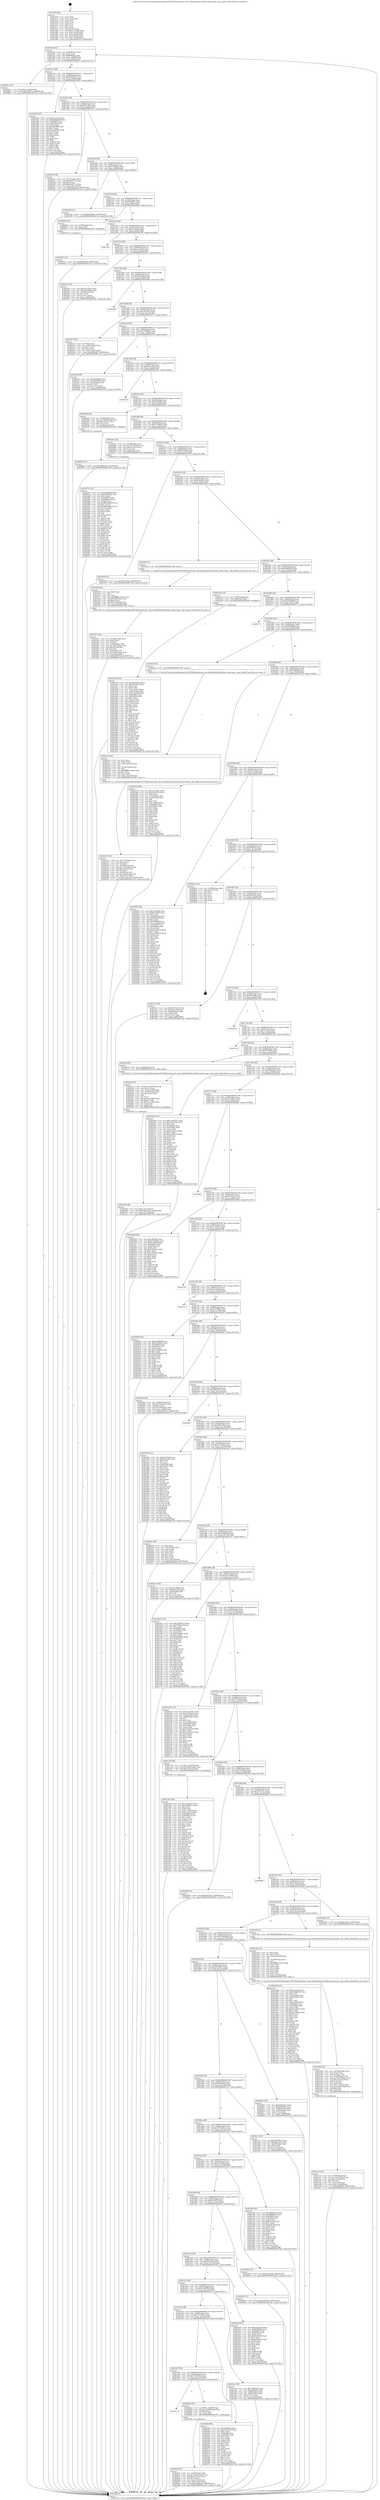 digraph "0x401470" {
  label = "0x401470 (/mnt/c/Users/mathe/Desktop/tcc/POCII/binaries/extr_obs-studiolibobsobs-hotkey-name-map.c_get_prefix_Final-ollvm.out::main(0))"
  labelloc = "t"
  node[shape=record]

  Entry [label="",width=0.3,height=0.3,shape=circle,fillcolor=black,style=filled]
  "0x4014a2" [label="{
     0x4014a2 [32]\l
     | [instrs]\l
     &nbsp;&nbsp;0x4014a2 \<+6\>: mov -0x84(%rbp),%eax\l
     &nbsp;&nbsp;0x4014a8 \<+2\>: mov %eax,%ecx\l
     &nbsp;&nbsp;0x4014aa \<+6\>: sub $0x86d0affc,%ecx\l
     &nbsp;&nbsp;0x4014b0 \<+6\>: mov %eax,-0x88(%rbp)\l
     &nbsp;&nbsp;0x4014b6 \<+6\>: mov %ecx,-0x8c(%rbp)\l
     &nbsp;&nbsp;0x4014bc \<+6\>: je 00000000004026ac \<main+0x123c\>\l
  }"]
  "0x4026ac" [label="{
     0x4026ac [22]\l
     | [instrs]\l
     &nbsp;&nbsp;0x4026ac \<+7\>: movl $0x0,-0x38(%rbp)\l
     &nbsp;&nbsp;0x4026b3 \<+10\>: movl $0xfc0f671a,-0x84(%rbp)\l
     &nbsp;&nbsp;0x4026bd \<+5\>: jmp 00000000004027ab \<main+0x133b\>\l
  }"]
  "0x4014c2" [label="{
     0x4014c2 [28]\l
     | [instrs]\l
     &nbsp;&nbsp;0x4014c2 \<+5\>: jmp 00000000004014c7 \<main+0x57\>\l
     &nbsp;&nbsp;0x4014c7 \<+6\>: mov -0x88(%rbp),%eax\l
     &nbsp;&nbsp;0x4014cd \<+5\>: sub $0x92d4055c,%eax\l
     &nbsp;&nbsp;0x4014d2 \<+6\>: mov %eax,-0x90(%rbp)\l
     &nbsp;&nbsp;0x4014d8 \<+6\>: je 0000000000401d35 \<main+0x8c5\>\l
  }"]
  Exit [label="",width=0.3,height=0.3,shape=circle,fillcolor=black,style=filled,peripheries=2]
  "0x401d35" [label="{
     0x401d35 [91]\l
     | [instrs]\l
     &nbsp;&nbsp;0x401d35 \<+5\>: mov $0x1cc1a2e,%eax\l
     &nbsp;&nbsp;0x401d3a \<+5\>: mov $0x545bda6d,%ecx\l
     &nbsp;&nbsp;0x401d3f \<+7\>: mov 0x405060,%edx\l
     &nbsp;&nbsp;0x401d46 \<+7\>: mov 0x405064,%esi\l
     &nbsp;&nbsp;0x401d4d \<+2\>: mov %edx,%edi\l
     &nbsp;&nbsp;0x401d4f \<+6\>: sub $0xee4f3f99,%edi\l
     &nbsp;&nbsp;0x401d55 \<+3\>: sub $0x1,%edi\l
     &nbsp;&nbsp;0x401d58 \<+6\>: add $0xee4f3f99,%edi\l
     &nbsp;&nbsp;0x401d5e \<+3\>: imul %edi,%edx\l
     &nbsp;&nbsp;0x401d61 \<+3\>: and $0x1,%edx\l
     &nbsp;&nbsp;0x401d64 \<+3\>: cmp $0x0,%edx\l
     &nbsp;&nbsp;0x401d67 \<+4\>: sete %r8b\l
     &nbsp;&nbsp;0x401d6b \<+3\>: cmp $0xa,%esi\l
     &nbsp;&nbsp;0x401d6e \<+4\>: setl %r9b\l
     &nbsp;&nbsp;0x401d72 \<+3\>: mov %r8b,%r10b\l
     &nbsp;&nbsp;0x401d75 \<+3\>: and %r9b,%r10b\l
     &nbsp;&nbsp;0x401d78 \<+3\>: xor %r9b,%r8b\l
     &nbsp;&nbsp;0x401d7b \<+3\>: or %r8b,%r10b\l
     &nbsp;&nbsp;0x401d7e \<+4\>: test $0x1,%r10b\l
     &nbsp;&nbsp;0x401d82 \<+3\>: cmovne %ecx,%eax\l
     &nbsp;&nbsp;0x401d85 \<+6\>: mov %eax,-0x84(%rbp)\l
     &nbsp;&nbsp;0x401d8b \<+5\>: jmp 00000000004027ab \<main+0x133b\>\l
  }"]
  "0x4014de" [label="{
     0x4014de [28]\l
     | [instrs]\l
     &nbsp;&nbsp;0x4014de \<+5\>: jmp 00000000004014e3 \<main+0x73\>\l
     &nbsp;&nbsp;0x4014e3 \<+6\>: mov -0x88(%rbp),%eax\l
     &nbsp;&nbsp;0x4014e9 \<+5\>: sub $0x98513581,%eax\l
     &nbsp;&nbsp;0x4014ee \<+6\>: mov %eax,-0x94(%rbp)\l
     &nbsp;&nbsp;0x4014f4 \<+6\>: je 000000000040251e \<main+0x10ae\>\l
  }"]
  "0x40267a" [label="{
     0x40267a [15]\l
     | [instrs]\l
     &nbsp;&nbsp;0x40267a \<+10\>: movl $0x86d0affc,-0x84(%rbp)\l
     &nbsp;&nbsp;0x402684 \<+5\>: jmp 00000000004027ab \<main+0x133b\>\l
  }"]
  "0x40251e" [label="{
     0x40251e [34]\l
     | [instrs]\l
     &nbsp;&nbsp;0x40251e \<+3\>: mov -0x7c(%rbp),%eax\l
     &nbsp;&nbsp;0x402521 \<+5\>: sub $0xdfcaa77a,%eax\l
     &nbsp;&nbsp;0x402526 \<+3\>: add $0x1,%eax\l
     &nbsp;&nbsp;0x402529 \<+5\>: add $0xdfcaa77a,%eax\l
     &nbsp;&nbsp;0x40252e \<+3\>: mov %eax,-0x7c(%rbp)\l
     &nbsp;&nbsp;0x402531 \<+10\>: movl $0x64b5a70e,-0x84(%rbp)\l
     &nbsp;&nbsp;0x40253b \<+5\>: jmp 00000000004027ab \<main+0x133b\>\l
  }"]
  "0x4014fa" [label="{
     0x4014fa [28]\l
     | [instrs]\l
     &nbsp;&nbsp;0x4014fa \<+5\>: jmp 00000000004014ff \<main+0x8f\>\l
     &nbsp;&nbsp;0x4014ff \<+6\>: mov -0x88(%rbp),%eax\l
     &nbsp;&nbsp;0x401505 \<+5\>: sub $0xa250965a,%eax\l
     &nbsp;&nbsp;0x40150a \<+6\>: mov %eax,-0x98(%rbp)\l
     &nbsp;&nbsp;0x401510 \<+6\>: je 0000000000401d26 \<main+0x8b6\>\l
  }"]
  "0x40263d" [label="{
     0x40263d [15]\l
     | [instrs]\l
     &nbsp;&nbsp;0x40263d \<+10\>: movl $0x26fbac63,-0x84(%rbp)\l
     &nbsp;&nbsp;0x402647 \<+5\>: jmp 00000000004027ab \<main+0x133b\>\l
  }"]
  "0x401d26" [label="{
     0x401d26 [15]\l
     | [instrs]\l
     &nbsp;&nbsp;0x401d26 \<+10\>: movl $0x92d4055c,-0x84(%rbp)\l
     &nbsp;&nbsp;0x401d30 \<+5\>: jmp 00000000004027ab \<main+0x133b\>\l
  }"]
  "0x401516" [label="{
     0x401516 [28]\l
     | [instrs]\l
     &nbsp;&nbsp;0x401516 \<+5\>: jmp 000000000040151b \<main+0xab\>\l
     &nbsp;&nbsp;0x40151b \<+6\>: mov -0x88(%rbp),%eax\l
     &nbsp;&nbsp;0x401521 \<+5\>: sub $0xa5d8e4e7,%eax\l
     &nbsp;&nbsp;0x401526 \<+6\>: mov %eax,-0x9c(%rbp)\l
     &nbsp;&nbsp;0x40152c \<+6\>: je 000000000040266e \<main+0x11fe\>\l
  }"]
  "0x402476" [label="{
     0x402476 [153]\l
     | [instrs]\l
     &nbsp;&nbsp;0x402476 \<+5\>: mov $0xed3b849f,%edx\l
     &nbsp;&nbsp;0x40247b \<+5\>: mov $0xe68798e2,%esi\l
     &nbsp;&nbsp;0x402480 \<+3\>: mov $0x1,%r8b\l
     &nbsp;&nbsp;0x402483 \<+8\>: mov 0x405060,%r9d\l
     &nbsp;&nbsp;0x40248b \<+8\>: mov 0x405064,%r10d\l
     &nbsp;&nbsp;0x402493 \<+3\>: mov %r9d,%r11d\l
     &nbsp;&nbsp;0x402496 \<+7\>: sub $0x889cd9e6,%r11d\l
     &nbsp;&nbsp;0x40249d \<+4\>: sub $0x1,%r11d\l
     &nbsp;&nbsp;0x4024a1 \<+7\>: add $0x889cd9e6,%r11d\l
     &nbsp;&nbsp;0x4024a8 \<+4\>: imul %r11d,%r9d\l
     &nbsp;&nbsp;0x4024ac \<+4\>: and $0x1,%r9d\l
     &nbsp;&nbsp;0x4024b0 \<+4\>: cmp $0x0,%r9d\l
     &nbsp;&nbsp;0x4024b4 \<+3\>: sete %bl\l
     &nbsp;&nbsp;0x4024b7 \<+4\>: cmp $0xa,%r10d\l
     &nbsp;&nbsp;0x4024bb \<+4\>: setl %r14b\l
     &nbsp;&nbsp;0x4024bf \<+3\>: mov %bl,%r15b\l
     &nbsp;&nbsp;0x4024c2 \<+4\>: xor $0xff,%r15b\l
     &nbsp;&nbsp;0x4024c6 \<+3\>: mov %r14b,%r12b\l
     &nbsp;&nbsp;0x4024c9 \<+4\>: xor $0xff,%r12b\l
     &nbsp;&nbsp;0x4024cd \<+4\>: xor $0x1,%r8b\l
     &nbsp;&nbsp;0x4024d1 \<+3\>: mov %r15b,%r13b\l
     &nbsp;&nbsp;0x4024d4 \<+4\>: and $0xff,%r13b\l
     &nbsp;&nbsp;0x4024d8 \<+3\>: and %r8b,%bl\l
     &nbsp;&nbsp;0x4024db \<+3\>: mov %r12b,%al\l
     &nbsp;&nbsp;0x4024de \<+2\>: and $0xff,%al\l
     &nbsp;&nbsp;0x4024e0 \<+3\>: and %r8b,%r14b\l
     &nbsp;&nbsp;0x4024e3 \<+3\>: or %bl,%r13b\l
     &nbsp;&nbsp;0x4024e6 \<+3\>: or %r14b,%al\l
     &nbsp;&nbsp;0x4024e9 \<+3\>: xor %al,%r13b\l
     &nbsp;&nbsp;0x4024ec \<+3\>: or %r12b,%r15b\l
     &nbsp;&nbsp;0x4024ef \<+4\>: xor $0xff,%r15b\l
     &nbsp;&nbsp;0x4024f3 \<+4\>: or $0x1,%r8b\l
     &nbsp;&nbsp;0x4024f7 \<+3\>: and %r8b,%r15b\l
     &nbsp;&nbsp;0x4024fa \<+3\>: or %r15b,%r13b\l
     &nbsp;&nbsp;0x4024fd \<+4\>: test $0x1,%r13b\l
     &nbsp;&nbsp;0x402501 \<+3\>: cmovne %esi,%edx\l
     &nbsp;&nbsp;0x402504 \<+6\>: mov %edx,-0x84(%rbp)\l
     &nbsp;&nbsp;0x40250a \<+5\>: jmp 00000000004027ab \<main+0x133b\>\l
  }"]
  "0x40266e" [label="{
     0x40266e [12]\l
     | [instrs]\l
     &nbsp;&nbsp;0x40266e \<+4\>: mov -0x58(%rbp),%rax\l
     &nbsp;&nbsp;0x402672 \<+3\>: mov %rax,%rdi\l
     &nbsp;&nbsp;0x402675 \<+5\>: call 0000000000401030 \<free@plt\>\l
     | [calls]\l
     &nbsp;&nbsp;0x401030 \{1\} (unknown)\l
  }"]
  "0x401532" [label="{
     0x401532 [28]\l
     | [instrs]\l
     &nbsp;&nbsp;0x401532 \<+5\>: jmp 0000000000401537 \<main+0xc7\>\l
     &nbsp;&nbsp;0x401537 \<+6\>: mov -0x88(%rbp),%eax\l
     &nbsp;&nbsp;0x40153d \<+5\>: sub $0xaa24ca6c,%eax\l
     &nbsp;&nbsp;0x401542 \<+6\>: mov %eax,-0xa0(%rbp)\l
     &nbsp;&nbsp;0x401548 \<+6\>: je 0000000000402764 \<main+0x12f4\>\l
  }"]
  "0x402304" [label="{
     0x402304 [28]\l
     | [instrs]\l
     &nbsp;&nbsp;0x402304 \<+7\>: movl $0x0,-0x7c(%rbp)\l
     &nbsp;&nbsp;0x40230b \<+10\>: movl $0x64b5a70e,-0x84(%rbp)\l
     &nbsp;&nbsp;0x402315 \<+6\>: mov %eax,-0x174(%rbp)\l
     &nbsp;&nbsp;0x40231b \<+5\>: jmp 00000000004027ab \<main+0x133b\>\l
  }"]
  "0x402764" [label="{
     0x402764\l
  }", style=dashed]
  "0x40154e" [label="{
     0x40154e [28]\l
     | [instrs]\l
     &nbsp;&nbsp;0x40154e \<+5\>: jmp 0000000000401553 \<main+0xe3\>\l
     &nbsp;&nbsp;0x401553 \<+6\>: mov -0x88(%rbp),%eax\l
     &nbsp;&nbsp;0x401559 \<+5\>: sub $0xacea167e,%eax\l
     &nbsp;&nbsp;0x40155e \<+6\>: mov %eax,-0xa4(%rbp)\l
     &nbsp;&nbsp;0x401564 \<+6\>: je 00000000004023e5 \<main+0xf75\>\l
  }"]
  "0x4022cf" [label="{
     0x4022cf [53]\l
     | [instrs]\l
     &nbsp;&nbsp;0x4022cf \<+10\>: movabs $0x4030b6,%rdi\l
     &nbsp;&nbsp;0x4022d9 \<+5\>: mov $0x1a,%ecx\l
     &nbsp;&nbsp;0x4022de \<+4\>: mov %rax,-0x78(%rbp)\l
     &nbsp;&nbsp;0x4022e2 \<+4\>: mov -0x78(%rbp),%rax\l
     &nbsp;&nbsp;0x4022e6 \<+3\>: movsbl (%rax),%eax\l
     &nbsp;&nbsp;0x4022e9 \<+1\>: cltd\l
     &nbsp;&nbsp;0x4022ea \<+2\>: idiv %ecx\l
     &nbsp;&nbsp;0x4022ec \<+6\>: add $0x3acccd06,%edx\l
     &nbsp;&nbsp;0x4022f2 \<+3\>: add $0x61,%edx\l
     &nbsp;&nbsp;0x4022f5 \<+6\>: sub $0x3acccd06,%edx\l
     &nbsp;&nbsp;0x4022fb \<+2\>: mov %edx,%esi\l
     &nbsp;&nbsp;0x4022fd \<+2\>: mov $0x0,%al\l
     &nbsp;&nbsp;0x4022ff \<+5\>: call 0000000000401040 \<printf@plt\>\l
     | [calls]\l
     &nbsp;&nbsp;0x401040 \{1\} (unknown)\l
  }"]
  "0x4023e5" [label="{
     0x4023e5 [30]\l
     | [instrs]\l
     &nbsp;&nbsp;0x4023e5 \<+5\>: mov $0x7423782c,%eax\l
     &nbsp;&nbsp;0x4023ea \<+5\>: mov $0x26210964,%ecx\l
     &nbsp;&nbsp;0x4023ef \<+3\>: mov -0x29(%rbp),%dl\l
     &nbsp;&nbsp;0x4023f2 \<+3\>: test $0x1,%dl\l
     &nbsp;&nbsp;0x4023f5 \<+3\>: cmovne %ecx,%eax\l
     &nbsp;&nbsp;0x4023f8 \<+6\>: mov %eax,-0x84(%rbp)\l
     &nbsp;&nbsp;0x4023fe \<+5\>: jmp 00000000004027ab \<main+0x133b\>\l
  }"]
  "0x40156a" [label="{
     0x40156a [28]\l
     | [instrs]\l
     &nbsp;&nbsp;0x40156a \<+5\>: jmp 000000000040156f \<main+0xff\>\l
     &nbsp;&nbsp;0x40156f \<+6\>: mov -0x88(%rbp),%eax\l
     &nbsp;&nbsp;0x401575 \<+5\>: sub $0xb0d91af5,%eax\l
     &nbsp;&nbsp;0x40157a \<+6\>: mov %eax,-0xa8(%rbp)\l
     &nbsp;&nbsp;0x401580 \<+6\>: je 0000000000402698 \<main+0x1228\>\l
  }"]
  "0x402241" [label="{
     0x402241 [54]\l
     | [instrs]\l
     &nbsp;&nbsp;0x402241 \<+6\>: mov -0x170(%rbp),%ecx\l
     &nbsp;&nbsp;0x402247 \<+3\>: imul %eax,%ecx\l
     &nbsp;&nbsp;0x40224a \<+3\>: mov %cl,%dil\l
     &nbsp;&nbsp;0x40224d \<+4\>: mov -0x58(%rbp),%r8\l
     &nbsp;&nbsp;0x402251 \<+4\>: movslq -0x5c(%rbp),%r9\l
     &nbsp;&nbsp;0x402255 \<+4\>: imul $0x18,%r9,%r9\l
     &nbsp;&nbsp;0x402259 \<+3\>: add %r9,%r8\l
     &nbsp;&nbsp;0x40225c \<+4\>: mov 0x10(%r8),%r8\l
     &nbsp;&nbsp;0x402260 \<+4\>: movslq -0x6c(%rbp),%r9\l
     &nbsp;&nbsp;0x402264 \<+4\>: mov %dil,(%r8,%r9,1)\l
     &nbsp;&nbsp;0x402268 \<+10\>: movl $0xccda1474,-0x84(%rbp)\l
     &nbsp;&nbsp;0x402272 \<+5\>: jmp 00000000004027ab \<main+0x133b\>\l
  }"]
  "0x402698" [label="{
     0x402698\l
  }", style=dashed]
  "0x401586" [label="{
     0x401586 [28]\l
     | [instrs]\l
     &nbsp;&nbsp;0x401586 \<+5\>: jmp 000000000040158b \<main+0x11b\>\l
     &nbsp;&nbsp;0x40158b \<+6\>: mov -0x88(%rbp),%eax\l
     &nbsp;&nbsp;0x401591 \<+5\>: sub $0xccda1474,%eax\l
     &nbsp;&nbsp;0x401596 \<+6\>: mov %eax,-0xac(%rbp)\l
     &nbsp;&nbsp;0x40159c \<+6\>: je 0000000000402277 \<main+0xe07\>\l
  }"]
  "0x402215" [label="{
     0x402215 [44]\l
     | [instrs]\l
     &nbsp;&nbsp;0x402215 \<+2\>: xor %ecx,%ecx\l
     &nbsp;&nbsp;0x402217 \<+5\>: mov $0x2,%edx\l
     &nbsp;&nbsp;0x40221c \<+6\>: mov %edx,-0x16c(%rbp)\l
     &nbsp;&nbsp;0x402222 \<+1\>: cltd\l
     &nbsp;&nbsp;0x402223 \<+6\>: mov -0x16c(%rbp),%esi\l
     &nbsp;&nbsp;0x402229 \<+2\>: idiv %esi\l
     &nbsp;&nbsp;0x40222b \<+6\>: imul $0xfffffffe,%edx,%edx\l
     &nbsp;&nbsp;0x402231 \<+3\>: sub $0x1,%ecx\l
     &nbsp;&nbsp;0x402234 \<+2\>: sub %ecx,%edx\l
     &nbsp;&nbsp;0x402236 \<+6\>: mov %edx,-0x170(%rbp)\l
     &nbsp;&nbsp;0x40223c \<+5\>: call 0000000000401160 \<next_i\>\l
     | [calls]\l
     &nbsp;&nbsp;0x401160 \{1\} (/mnt/c/Users/mathe/Desktop/tcc/POCII/binaries/extr_obs-studiolibobsobs-hotkey-name-map.c_get_prefix_Final-ollvm.out::next_i)\l
  }"]
  "0x402277" [label="{
     0x402277 [28]\l
     | [instrs]\l
     &nbsp;&nbsp;0x402277 \<+2\>: xor %eax,%eax\l
     &nbsp;&nbsp;0x402279 \<+3\>: mov -0x6c(%rbp),%ecx\l
     &nbsp;&nbsp;0x40227c \<+3\>: sub $0x1,%eax\l
     &nbsp;&nbsp;0x40227f \<+2\>: sub %eax,%ecx\l
     &nbsp;&nbsp;0x402281 \<+3\>: mov %ecx,-0x6c(%rbp)\l
     &nbsp;&nbsp;0x402284 \<+10\>: movl $0x10b9ea87,-0x84(%rbp)\l
     &nbsp;&nbsp;0x40228e \<+5\>: jmp 00000000004027ab \<main+0x133b\>\l
  }"]
  "0x4015a2" [label="{
     0x4015a2 [28]\l
     | [instrs]\l
     &nbsp;&nbsp;0x4015a2 \<+5\>: jmp 00000000004015a7 \<main+0x137\>\l
     &nbsp;&nbsp;0x4015a7 \<+6\>: mov -0x88(%rbp),%eax\l
     &nbsp;&nbsp;0x4015ad \<+5\>: sub $0xd75d62b5,%eax\l
     &nbsp;&nbsp;0x4015b2 \<+6\>: mov %eax,-0xb0(%rbp)\l
     &nbsp;&nbsp;0x4015b8 \<+6\>: je 00000000004021f2 \<main+0xd82\>\l
  }"]
  "0x4020c4" [label="{
     0x4020c4 [41]\l
     | [instrs]\l
     &nbsp;&nbsp;0x4020c4 \<+4\>: mov -0x58(%rbp),%rdi\l
     &nbsp;&nbsp;0x4020c8 \<+4\>: movslq -0x5c(%rbp),%rcx\l
     &nbsp;&nbsp;0x4020cc \<+4\>: imul $0x18,%rcx,%rcx\l
     &nbsp;&nbsp;0x4020d0 \<+3\>: add %rcx,%rdi\l
     &nbsp;&nbsp;0x4020d3 \<+4\>: mov %rax,0x10(%rdi)\l
     &nbsp;&nbsp;0x4020d7 \<+7\>: movl $0x0,-0x6c(%rbp)\l
     &nbsp;&nbsp;0x4020de \<+10\>: movl $0x10b9ea87,-0x84(%rbp)\l
     &nbsp;&nbsp;0x4020e8 \<+5\>: jmp 00000000004027ab \<main+0x133b\>\l
  }"]
  "0x4021f2" [label="{
     0x4021f2 [30]\l
     | [instrs]\l
     &nbsp;&nbsp;0x4021f2 \<+5\>: mov $0x5ed3e0fd,%eax\l
     &nbsp;&nbsp;0x4021f7 \<+5\>: mov $0xf2b4f89b,%ecx\l
     &nbsp;&nbsp;0x4021fc \<+3\>: mov -0x2a(%rbp),%dl\l
     &nbsp;&nbsp;0x4021ff \<+3\>: test $0x1,%dl\l
     &nbsp;&nbsp;0x402202 \<+3\>: cmovne %ecx,%eax\l
     &nbsp;&nbsp;0x402205 \<+6\>: mov %eax,-0x84(%rbp)\l
     &nbsp;&nbsp;0x40220b \<+5\>: jmp 00000000004027ab \<main+0x133b\>\l
  }"]
  "0x4015be" [label="{
     0x4015be [28]\l
     | [instrs]\l
     &nbsp;&nbsp;0x4015be \<+5\>: jmp 00000000004015c3 \<main+0x153\>\l
     &nbsp;&nbsp;0x4015c3 \<+6\>: mov -0x88(%rbp),%eax\l
     &nbsp;&nbsp;0x4015c9 \<+5\>: sub $0xdd21e2a5,%eax\l
     &nbsp;&nbsp;0x4015ce \<+6\>: mov %eax,-0xb4(%rbp)\l
     &nbsp;&nbsp;0x4015d4 \<+6\>: je 0000000000401a9a \<main+0x62a\>\l
  }"]
  "0x401a72" [label="{
     0x401a72\l
  }", style=dashed]
  "0x401a9a" [label="{
     0x401a9a\l
  }", style=dashed]
  "0x4015da" [label="{
     0x4015da [28]\l
     | [instrs]\l
     &nbsp;&nbsp;0x4015da \<+5\>: jmp 00000000004015df \<main+0x16f\>\l
     &nbsp;&nbsp;0x4015df \<+6\>: mov -0x88(%rbp),%eax\l
     &nbsp;&nbsp;0x4015e5 \<+5\>: sub $0xde9a06f5,%eax\l
     &nbsp;&nbsp;0x4015ea \<+6\>: mov %eax,-0xb8(%rbp)\l
     &nbsp;&nbsp;0x4015f0 \<+6\>: je 0000000000402625 \<main+0x11b5\>\l
  }"]
  "0x4020ad" [label="{
     0x4020ad [23]\l
     | [instrs]\l
     &nbsp;&nbsp;0x4020ad \<+7\>: movl $0x1,-0x68(%rbp)\l
     &nbsp;&nbsp;0x4020b4 \<+4\>: movslq -0x68(%rbp),%rax\l
     &nbsp;&nbsp;0x4020b8 \<+4\>: shl $0x0,%rax\l
     &nbsp;&nbsp;0x4020bc \<+3\>: mov %rax,%rdi\l
     &nbsp;&nbsp;0x4020bf \<+5\>: call 0000000000401050 \<malloc@plt\>\l
     | [calls]\l
     &nbsp;&nbsp;0x401050 \{1\} (unknown)\l
  }"]
  "0x402625" [label="{
     0x402625 [24]\l
     | [instrs]\l
     &nbsp;&nbsp;0x402625 \<+4\>: mov -0x58(%rbp),%rax\l
     &nbsp;&nbsp;0x402629 \<+4\>: movslq -0x80(%rbp),%rcx\l
     &nbsp;&nbsp;0x40262d \<+4\>: imul $0x18,%rcx,%rcx\l
     &nbsp;&nbsp;0x402631 \<+3\>: add %rcx,%rax\l
     &nbsp;&nbsp;0x402634 \<+4\>: mov 0x10(%rax),%rdi\l
     &nbsp;&nbsp;0x402638 \<+5\>: call 0000000000401030 \<free@plt\>\l
     | [calls]\l
     &nbsp;&nbsp;0x401030 \{1\} (unknown)\l
  }"]
  "0x4015f6" [label="{
     0x4015f6 [28]\l
     | [instrs]\l
     &nbsp;&nbsp;0x4015f6 \<+5\>: jmp 00000000004015fb \<main+0x18b\>\l
     &nbsp;&nbsp;0x4015fb \<+6\>: mov -0x88(%rbp),%eax\l
     &nbsp;&nbsp;0x401601 \<+5\>: sub $0xe57094dc,%eax\l
     &nbsp;&nbsp;0x401606 \<+6\>: mov %eax,-0xbc(%rbp)\l
     &nbsp;&nbsp;0x40160c \<+6\>: je 000000000040245e \<main+0xfee\>\l
  }"]
  "0x401a56" [label="{
     0x401a56 [28]\l
     | [instrs]\l
     &nbsp;&nbsp;0x401a56 \<+5\>: jmp 0000000000401a5b \<main+0x5eb\>\l
     &nbsp;&nbsp;0x401a5b \<+6\>: mov -0x88(%rbp),%eax\l
     &nbsp;&nbsp;0x401a61 \<+5\>: sub $0x7b58f7d2,%eax\l
     &nbsp;&nbsp;0x401a66 \<+6\>: mov %eax,-0x15c(%rbp)\l
     &nbsp;&nbsp;0x401a6c \<+6\>: je 00000000004020ad \<main+0xc3d\>\l
  }"]
  "0x40245e" [label="{
     0x40245e [24]\l
     | [instrs]\l
     &nbsp;&nbsp;0x40245e \<+4\>: mov -0x58(%rbp),%rax\l
     &nbsp;&nbsp;0x402462 \<+4\>: movslq -0x7c(%rbp),%rcx\l
     &nbsp;&nbsp;0x402466 \<+4\>: imul $0x18,%rcx,%rcx\l
     &nbsp;&nbsp;0x40246a \<+3\>: add %rcx,%rax\l
     &nbsp;&nbsp;0x40246d \<+4\>: mov 0x8(%rax),%rdi\l
     &nbsp;&nbsp;0x402471 \<+5\>: call 0000000000401030 \<free@plt\>\l
     | [calls]\l
     &nbsp;&nbsp;0x401030 \{1\} (unknown)\l
  }"]
  "0x401612" [label="{
     0x401612 [28]\l
     | [instrs]\l
     &nbsp;&nbsp;0x401612 \<+5\>: jmp 0000000000401617 \<main+0x1a7\>\l
     &nbsp;&nbsp;0x401617 \<+6\>: mov -0x88(%rbp),%eax\l
     &nbsp;&nbsp;0x40161d \<+5\>: sub $0xe68798e2,%eax\l
     &nbsp;&nbsp;0x401622 \<+6\>: mov %eax,-0xc0(%rbp)\l
     &nbsp;&nbsp;0x401628 \<+6\>: je 000000000040250f \<main+0x109f\>\l
  }"]
  "0x402540" [label="{
     0x402540 [86]\l
     | [instrs]\l
     &nbsp;&nbsp;0x402540 \<+5\>: mov $0x1b6c848,%eax\l
     &nbsp;&nbsp;0x402545 \<+5\>: mov $0x19d7ee70,%ecx\l
     &nbsp;&nbsp;0x40254a \<+2\>: xor %edx,%edx\l
     &nbsp;&nbsp;0x40254c \<+7\>: mov 0x405060,%esi\l
     &nbsp;&nbsp;0x402553 \<+7\>: mov 0x405064,%edi\l
     &nbsp;&nbsp;0x40255a \<+3\>: sub $0x1,%edx\l
     &nbsp;&nbsp;0x40255d \<+3\>: mov %esi,%r8d\l
     &nbsp;&nbsp;0x402560 \<+3\>: add %edx,%r8d\l
     &nbsp;&nbsp;0x402563 \<+4\>: imul %r8d,%esi\l
     &nbsp;&nbsp;0x402567 \<+3\>: and $0x1,%esi\l
     &nbsp;&nbsp;0x40256a \<+3\>: cmp $0x0,%esi\l
     &nbsp;&nbsp;0x40256d \<+4\>: sete %r9b\l
     &nbsp;&nbsp;0x402571 \<+3\>: cmp $0xa,%edi\l
     &nbsp;&nbsp;0x402574 \<+4\>: setl %r10b\l
     &nbsp;&nbsp;0x402578 \<+3\>: mov %r9b,%r11b\l
     &nbsp;&nbsp;0x40257b \<+3\>: and %r10b,%r11b\l
     &nbsp;&nbsp;0x40257e \<+3\>: xor %r10b,%r9b\l
     &nbsp;&nbsp;0x402581 \<+3\>: or %r9b,%r11b\l
     &nbsp;&nbsp;0x402584 \<+4\>: test $0x1,%r11b\l
     &nbsp;&nbsp;0x402588 \<+3\>: cmovne %ecx,%eax\l
     &nbsp;&nbsp;0x40258b \<+6\>: mov %eax,-0x84(%rbp)\l
     &nbsp;&nbsp;0x402591 \<+5\>: jmp 00000000004027ab \<main+0x133b\>\l
  }"]
  "0x40250f" [label="{
     0x40250f [15]\l
     | [instrs]\l
     &nbsp;&nbsp;0x40250f \<+10\>: movl $0x98513581,-0x84(%rbp)\l
     &nbsp;&nbsp;0x402519 \<+5\>: jmp 00000000004027ab \<main+0x133b\>\l
  }"]
  "0x40162e" [label="{
     0x40162e [28]\l
     | [instrs]\l
     &nbsp;&nbsp;0x40162e \<+5\>: jmp 0000000000401633 \<main+0x1c3\>\l
     &nbsp;&nbsp;0x401633 \<+6\>: mov -0x88(%rbp),%eax\l
     &nbsp;&nbsp;0x401639 \<+5\>: sub $0xe6c8a69c,%eax\l
     &nbsp;&nbsp;0x40163e \<+6\>: mov %eax,-0xc4(%rbp)\l
     &nbsp;&nbsp;0x401644 \<+6\>: je 0000000000401f0a \<main+0xa9a\>\l
  }"]
  "0x401f37" [label="{
     0x401f37 [54]\l
     | [instrs]\l
     &nbsp;&nbsp;0x401f37 \<+6\>: mov -0x168(%rbp),%ecx\l
     &nbsp;&nbsp;0x401f3d \<+3\>: imul %eax,%ecx\l
     &nbsp;&nbsp;0x401f40 \<+3\>: mov %cl,%sil\l
     &nbsp;&nbsp;0x401f43 \<+4\>: mov -0x58(%rbp),%rdi\l
     &nbsp;&nbsp;0x401f47 \<+4\>: movslq -0x5c(%rbp),%r8\l
     &nbsp;&nbsp;0x401f4b \<+4\>: imul $0x18,%r8,%r8\l
     &nbsp;&nbsp;0x401f4f \<+3\>: add %r8,%rdi\l
     &nbsp;&nbsp;0x401f52 \<+4\>: mov 0x8(%rdi),%rdi\l
     &nbsp;&nbsp;0x401f56 \<+4\>: movslq -0x64(%rbp),%r8\l
     &nbsp;&nbsp;0x401f5a \<+4\>: mov %sil,(%rdi,%r8,1)\l
     &nbsp;&nbsp;0x401f5e \<+10\>: movl $0x288e37b3,-0x84(%rbp)\l
     &nbsp;&nbsp;0x401f68 \<+5\>: jmp 00000000004027ab \<main+0x133b\>\l
  }"]
  "0x401f0a" [label="{
     0x401f0a [5]\l
     | [instrs]\l
     &nbsp;&nbsp;0x401f0a \<+5\>: call 0000000000401160 \<next_i\>\l
     | [calls]\l
     &nbsp;&nbsp;0x401160 \{1\} (/mnt/c/Users/mathe/Desktop/tcc/POCII/binaries/extr_obs-studiolibobsobs-hotkey-name-map.c_get_prefix_Final-ollvm.out::next_i)\l
  }"]
  "0x40164a" [label="{
     0x40164a [28]\l
     | [instrs]\l
     &nbsp;&nbsp;0x40164a \<+5\>: jmp 000000000040164f \<main+0x1df\>\l
     &nbsp;&nbsp;0x40164f \<+6\>: mov -0x88(%rbp),%eax\l
     &nbsp;&nbsp;0x401655 \<+5\>: sub $0xe6f88050,%eax\l
     &nbsp;&nbsp;0x40165a \<+6\>: mov %eax,-0xc8(%rbp)\l
     &nbsp;&nbsp;0x401660 \<+6\>: je 0000000000401b10 \<main+0x6a0\>\l
  }"]
  "0x401f0f" [label="{
     0x401f0f [40]\l
     | [instrs]\l
     &nbsp;&nbsp;0x401f0f \<+5\>: mov $0x2,%ecx\l
     &nbsp;&nbsp;0x401f14 \<+1\>: cltd\l
     &nbsp;&nbsp;0x401f15 \<+2\>: idiv %ecx\l
     &nbsp;&nbsp;0x401f17 \<+6\>: imul $0xfffffffe,%edx,%ecx\l
     &nbsp;&nbsp;0x401f1d \<+6\>: sub $0x7ade3ab0,%ecx\l
     &nbsp;&nbsp;0x401f23 \<+3\>: add $0x1,%ecx\l
     &nbsp;&nbsp;0x401f26 \<+6\>: add $0x7ade3ab0,%ecx\l
     &nbsp;&nbsp;0x401f2c \<+6\>: mov %ecx,-0x168(%rbp)\l
     &nbsp;&nbsp;0x401f32 \<+5\>: call 0000000000401160 \<next_i\>\l
     | [calls]\l
     &nbsp;&nbsp;0x401160 \{1\} (/mnt/c/Users/mathe/Desktop/tcc/POCII/binaries/extr_obs-studiolibobsobs-hotkey-name-map.c_get_prefix_Final-ollvm.out::next_i)\l
  }"]
  "0x401b10" [label="{
     0x401b10 [13]\l
     | [instrs]\l
     &nbsp;&nbsp;0x401b10 \<+4\>: mov -0x48(%rbp),%rax\l
     &nbsp;&nbsp;0x401b14 \<+4\>: mov 0x8(%rax),%rdi\l
     &nbsp;&nbsp;0x401b18 \<+5\>: call 0000000000401060 \<atoi@plt\>\l
     | [calls]\l
     &nbsp;&nbsp;0x401060 \{1\} (unknown)\l
  }"]
  "0x401666" [label="{
     0x401666 [28]\l
     | [instrs]\l
     &nbsp;&nbsp;0x401666 \<+5\>: jmp 000000000040166b \<main+0x1fb\>\l
     &nbsp;&nbsp;0x40166b \<+6\>: mov -0x88(%rbp),%eax\l
     &nbsp;&nbsp;0x401671 \<+5\>: sub $0xed3b849f,%eax\l
     &nbsp;&nbsp;0x401676 \<+6\>: mov %eax,-0xcc(%rbp)\l
     &nbsp;&nbsp;0x40167c \<+6\>: je 0000000000402773 \<main+0x1303\>\l
  }"]
  "0x401a3a" [label="{
     0x401a3a [28]\l
     | [instrs]\l
     &nbsp;&nbsp;0x401a3a \<+5\>: jmp 0000000000401a3f \<main+0x5cf\>\l
     &nbsp;&nbsp;0x401a3f \<+6\>: mov -0x88(%rbp),%eax\l
     &nbsp;&nbsp;0x401a45 \<+5\>: sub $0x7423782c,%eax\l
     &nbsp;&nbsp;0x401a4a \<+6\>: mov %eax,-0x158(%rbp)\l
     &nbsp;&nbsp;0x401a50 \<+6\>: je 0000000000402540 \<main+0x10d0\>\l
  }"]
  "0x402773" [label="{
     0x402773\l
  }", style=dashed]
  "0x401682" [label="{
     0x401682 [28]\l
     | [instrs]\l
     &nbsp;&nbsp;0x401682 \<+5\>: jmp 0000000000401687 \<main+0x217\>\l
     &nbsp;&nbsp;0x401687 \<+6\>: mov -0x88(%rbp),%eax\l
     &nbsp;&nbsp;0x40168d \<+5\>: sub $0xf2b4f89b,%eax\l
     &nbsp;&nbsp;0x401692 \<+6\>: mov %eax,-0xd0(%rbp)\l
     &nbsp;&nbsp;0x401698 \<+6\>: je 0000000000402210 \<main+0xda0\>\l
  }"]
  "0x401eec" [label="{
     0x401eec [30]\l
     | [instrs]\l
     &nbsp;&nbsp;0x401eec \<+5\>: mov $0x7b58f7d2,%eax\l
     &nbsp;&nbsp;0x401ef1 \<+5\>: mov $0xe6c8a69c,%ecx\l
     &nbsp;&nbsp;0x401ef6 \<+3\>: mov -0x64(%rbp),%edx\l
     &nbsp;&nbsp;0x401ef9 \<+3\>: cmp -0x60(%rbp),%edx\l
     &nbsp;&nbsp;0x401efc \<+3\>: cmovl %ecx,%eax\l
     &nbsp;&nbsp;0x401eff \<+6\>: mov %eax,-0x84(%rbp)\l
     &nbsp;&nbsp;0x401f05 \<+5\>: jmp 00000000004027ab \<main+0x133b\>\l
  }"]
  "0x402210" [label="{
     0x402210 [5]\l
     | [instrs]\l
     &nbsp;&nbsp;0x402210 \<+5\>: call 0000000000401160 \<next_i\>\l
     | [calls]\l
     &nbsp;&nbsp;0x401160 \{1\} (/mnt/c/Users/mathe/Desktop/tcc/POCII/binaries/extr_obs-studiolibobsobs-hotkey-name-map.c_get_prefix_Final-ollvm.out::next_i)\l
  }"]
  "0x40169e" [label="{
     0x40169e [28]\l
     | [instrs]\l
     &nbsp;&nbsp;0x40169e \<+5\>: jmp 00000000004016a3 \<main+0x233\>\l
     &nbsp;&nbsp;0x4016a3 \<+6\>: mov -0x88(%rbp),%eax\l
     &nbsp;&nbsp;0x4016a9 \<+5\>: sub $0xf53f8846,%eax\l
     &nbsp;&nbsp;0x4016ae \<+6\>: mov %eax,-0xd4(%rbp)\l
     &nbsp;&nbsp;0x4016b4 \<+6\>: je 000000000040237b \<main+0xf0b\>\l
  }"]
  "0x401a1e" [label="{
     0x401a1e [28]\l
     | [instrs]\l
     &nbsp;&nbsp;0x401a1e \<+5\>: jmp 0000000000401a23 \<main+0x5b3\>\l
     &nbsp;&nbsp;0x401a23 \<+6\>: mov -0x88(%rbp),%eax\l
     &nbsp;&nbsp;0x401a29 \<+5\>: sub $0x6ceb8760,%eax\l
     &nbsp;&nbsp;0x401a2e \<+6\>: mov %eax,-0x154(%rbp)\l
     &nbsp;&nbsp;0x401a34 \<+6\>: je 0000000000401eec \<main+0xa7c\>\l
  }"]
  "0x40237b" [label="{
     0x40237b [106]\l
     | [instrs]\l
     &nbsp;&nbsp;0x40237b \<+5\>: mov $0xaa24ca6c,%eax\l
     &nbsp;&nbsp;0x402380 \<+5\>: mov $0xacea167e,%ecx\l
     &nbsp;&nbsp;0x402385 \<+2\>: xor %edx,%edx\l
     &nbsp;&nbsp;0x402387 \<+3\>: mov -0x7c(%rbp),%esi\l
     &nbsp;&nbsp;0x40238a \<+3\>: cmp -0x50(%rbp),%esi\l
     &nbsp;&nbsp;0x40238d \<+4\>: setl %dil\l
     &nbsp;&nbsp;0x402391 \<+4\>: and $0x1,%dil\l
     &nbsp;&nbsp;0x402395 \<+4\>: mov %dil,-0x29(%rbp)\l
     &nbsp;&nbsp;0x402399 \<+7\>: mov 0x405060,%esi\l
     &nbsp;&nbsp;0x4023a0 \<+8\>: mov 0x405064,%r8d\l
     &nbsp;&nbsp;0x4023a8 \<+3\>: sub $0x1,%edx\l
     &nbsp;&nbsp;0x4023ab \<+3\>: mov %esi,%r9d\l
     &nbsp;&nbsp;0x4023ae \<+3\>: add %edx,%r9d\l
     &nbsp;&nbsp;0x4023b1 \<+4\>: imul %r9d,%esi\l
     &nbsp;&nbsp;0x4023b5 \<+3\>: and $0x1,%esi\l
     &nbsp;&nbsp;0x4023b8 \<+3\>: cmp $0x0,%esi\l
     &nbsp;&nbsp;0x4023bb \<+4\>: sete %dil\l
     &nbsp;&nbsp;0x4023bf \<+4\>: cmp $0xa,%r8d\l
     &nbsp;&nbsp;0x4023c3 \<+4\>: setl %r10b\l
     &nbsp;&nbsp;0x4023c7 \<+3\>: mov %dil,%r11b\l
     &nbsp;&nbsp;0x4023ca \<+3\>: and %r10b,%r11b\l
     &nbsp;&nbsp;0x4023cd \<+3\>: xor %r10b,%dil\l
     &nbsp;&nbsp;0x4023d0 \<+3\>: or %dil,%r11b\l
     &nbsp;&nbsp;0x4023d3 \<+4\>: test $0x1,%r11b\l
     &nbsp;&nbsp;0x4023d7 \<+3\>: cmovne %ecx,%eax\l
     &nbsp;&nbsp;0x4023da \<+6\>: mov %eax,-0x84(%rbp)\l
     &nbsp;&nbsp;0x4023e0 \<+5\>: jmp 00000000004027ab \<main+0x133b\>\l
  }"]
  "0x4016ba" [label="{
     0x4016ba [28]\l
     | [instrs]\l
     &nbsp;&nbsp;0x4016ba \<+5\>: jmp 00000000004016bf \<main+0x24f\>\l
     &nbsp;&nbsp;0x4016bf \<+6\>: mov -0x88(%rbp),%eax\l
     &nbsp;&nbsp;0x4016c5 \<+5\>: sub $0xf5b2c44d,%eax\l
     &nbsp;&nbsp;0x4016ca \<+6\>: mov %eax,-0xd8(%rbp)\l
     &nbsp;&nbsp;0x4016d0 \<+6\>: je 0000000000401ff6 \<main+0xb86\>\l
  }"]
  "0x402320" [label="{
     0x402320 [91]\l
     | [instrs]\l
     &nbsp;&nbsp;0x402320 \<+5\>: mov $0xaa24ca6c,%eax\l
     &nbsp;&nbsp;0x402325 \<+5\>: mov $0xf53f8846,%ecx\l
     &nbsp;&nbsp;0x40232a \<+7\>: mov 0x405060,%edx\l
     &nbsp;&nbsp;0x402331 \<+7\>: mov 0x405064,%esi\l
     &nbsp;&nbsp;0x402338 \<+2\>: mov %edx,%edi\l
     &nbsp;&nbsp;0x40233a \<+6\>: add $0x9d020c58,%edi\l
     &nbsp;&nbsp;0x402340 \<+3\>: sub $0x1,%edi\l
     &nbsp;&nbsp;0x402343 \<+6\>: sub $0x9d020c58,%edi\l
     &nbsp;&nbsp;0x402349 \<+3\>: imul %edi,%edx\l
     &nbsp;&nbsp;0x40234c \<+3\>: and $0x1,%edx\l
     &nbsp;&nbsp;0x40234f \<+3\>: cmp $0x0,%edx\l
     &nbsp;&nbsp;0x402352 \<+4\>: sete %r8b\l
     &nbsp;&nbsp;0x402356 \<+3\>: cmp $0xa,%esi\l
     &nbsp;&nbsp;0x402359 \<+4\>: setl %r9b\l
     &nbsp;&nbsp;0x40235d \<+3\>: mov %r8b,%r10b\l
     &nbsp;&nbsp;0x402360 \<+3\>: and %r9b,%r10b\l
     &nbsp;&nbsp;0x402363 \<+3\>: xor %r9b,%r8b\l
     &nbsp;&nbsp;0x402366 \<+3\>: or %r8b,%r10b\l
     &nbsp;&nbsp;0x402369 \<+4\>: test $0x1,%r10b\l
     &nbsp;&nbsp;0x40236d \<+3\>: cmovne %ecx,%eax\l
     &nbsp;&nbsp;0x402370 \<+6\>: mov %eax,-0x84(%rbp)\l
     &nbsp;&nbsp;0x402376 \<+5\>: jmp 00000000004027ab \<main+0x133b\>\l
  }"]
  "0x401ff6" [label="{
     0x401ff6 [168]\l
     | [instrs]\l
     &nbsp;&nbsp;0x401ff6 \<+5\>: mov $0x23cf3a09,%eax\l
     &nbsp;&nbsp;0x401ffb \<+5\>: mov $0x62a7987f,%ecx\l
     &nbsp;&nbsp;0x402000 \<+2\>: mov $0x1,%dl\l
     &nbsp;&nbsp;0x402002 \<+3\>: mov -0x64(%rbp),%esi\l
     &nbsp;&nbsp;0x402005 \<+6\>: sub $0x83f5b96,%esi\l
     &nbsp;&nbsp;0x40200b \<+3\>: add $0x1,%esi\l
     &nbsp;&nbsp;0x40200e \<+6\>: add $0x83f5b96,%esi\l
     &nbsp;&nbsp;0x402014 \<+3\>: mov %esi,-0x64(%rbp)\l
     &nbsp;&nbsp;0x402017 \<+7\>: mov 0x405060,%esi\l
     &nbsp;&nbsp;0x40201e \<+7\>: mov 0x405064,%edi\l
     &nbsp;&nbsp;0x402025 \<+3\>: mov %esi,%r8d\l
     &nbsp;&nbsp;0x402028 \<+7\>: add $0xa324587b,%r8d\l
     &nbsp;&nbsp;0x40202f \<+4\>: sub $0x1,%r8d\l
     &nbsp;&nbsp;0x402033 \<+7\>: sub $0xa324587b,%r8d\l
     &nbsp;&nbsp;0x40203a \<+4\>: imul %r8d,%esi\l
     &nbsp;&nbsp;0x40203e \<+3\>: and $0x1,%esi\l
     &nbsp;&nbsp;0x402041 \<+3\>: cmp $0x0,%esi\l
     &nbsp;&nbsp;0x402044 \<+4\>: sete %r9b\l
     &nbsp;&nbsp;0x402048 \<+3\>: cmp $0xa,%edi\l
     &nbsp;&nbsp;0x40204b \<+4\>: setl %r10b\l
     &nbsp;&nbsp;0x40204f \<+3\>: mov %r9b,%r11b\l
     &nbsp;&nbsp;0x402052 \<+4\>: xor $0xff,%r11b\l
     &nbsp;&nbsp;0x402056 \<+3\>: mov %r10b,%bl\l
     &nbsp;&nbsp;0x402059 \<+3\>: xor $0xff,%bl\l
     &nbsp;&nbsp;0x40205c \<+3\>: xor $0x0,%dl\l
     &nbsp;&nbsp;0x40205f \<+3\>: mov %r11b,%r14b\l
     &nbsp;&nbsp;0x402062 \<+4\>: and $0x0,%r14b\l
     &nbsp;&nbsp;0x402066 \<+3\>: and %dl,%r9b\l
     &nbsp;&nbsp;0x402069 \<+3\>: mov %bl,%r15b\l
     &nbsp;&nbsp;0x40206c \<+4\>: and $0x0,%r15b\l
     &nbsp;&nbsp;0x402070 \<+3\>: and %dl,%r10b\l
     &nbsp;&nbsp;0x402073 \<+3\>: or %r9b,%r14b\l
     &nbsp;&nbsp;0x402076 \<+3\>: or %r10b,%r15b\l
     &nbsp;&nbsp;0x402079 \<+3\>: xor %r15b,%r14b\l
     &nbsp;&nbsp;0x40207c \<+3\>: or %bl,%r11b\l
     &nbsp;&nbsp;0x40207f \<+4\>: xor $0xff,%r11b\l
     &nbsp;&nbsp;0x402083 \<+3\>: or $0x0,%dl\l
     &nbsp;&nbsp;0x402086 \<+3\>: and %dl,%r11b\l
     &nbsp;&nbsp;0x402089 \<+3\>: or %r11b,%r14b\l
     &nbsp;&nbsp;0x40208c \<+4\>: test $0x1,%r14b\l
     &nbsp;&nbsp;0x402090 \<+3\>: cmovne %ecx,%eax\l
     &nbsp;&nbsp;0x402093 \<+6\>: mov %eax,-0x84(%rbp)\l
     &nbsp;&nbsp;0x402099 \<+5\>: jmp 00000000004027ab \<main+0x133b\>\l
  }"]
  "0x4016d6" [label="{
     0x4016d6 [28]\l
     | [instrs]\l
     &nbsp;&nbsp;0x4016d6 \<+5\>: jmp 00000000004016db \<main+0x26b\>\l
     &nbsp;&nbsp;0x4016db \<+6\>: mov -0x88(%rbp),%eax\l
     &nbsp;&nbsp;0x4016e1 \<+5\>: sub $0xfc0f671a,%eax\l
     &nbsp;&nbsp;0x4016e6 \<+6\>: mov %eax,-0xdc(%rbp)\l
     &nbsp;&nbsp;0x4016ec \<+6\>: je 00000000004026c2 \<main+0x1252\>\l
  }"]
  "0x401a02" [label="{
     0x401a02 [28]\l
     | [instrs]\l
     &nbsp;&nbsp;0x401a02 \<+5\>: jmp 0000000000401a07 \<main+0x597\>\l
     &nbsp;&nbsp;0x401a07 \<+6\>: mov -0x88(%rbp),%eax\l
     &nbsp;&nbsp;0x401a0d \<+5\>: sub $0x64b5a70e,%eax\l
     &nbsp;&nbsp;0x401a12 \<+6\>: mov %eax,-0x150(%rbp)\l
     &nbsp;&nbsp;0x401a18 \<+6\>: je 0000000000402320 \<main+0xeb0\>\l
  }"]
  "0x4026c2" [label="{
     0x4026c2 [21]\l
     | [instrs]\l
     &nbsp;&nbsp;0x4026c2 \<+3\>: mov -0x38(%rbp),%eax\l
     &nbsp;&nbsp;0x4026c5 \<+7\>: add $0x158,%rsp\l
     &nbsp;&nbsp;0x4026cc \<+1\>: pop %rbx\l
     &nbsp;&nbsp;0x4026cd \<+2\>: pop %r12\l
     &nbsp;&nbsp;0x4026cf \<+2\>: pop %r13\l
     &nbsp;&nbsp;0x4026d1 \<+2\>: pop %r14\l
     &nbsp;&nbsp;0x4026d3 \<+2\>: pop %r15\l
     &nbsp;&nbsp;0x4026d5 \<+1\>: pop %rbp\l
     &nbsp;&nbsp;0x4026d6 \<+1\>: ret\l
  }"]
  "0x4016f2" [label="{
     0x4016f2 [28]\l
     | [instrs]\l
     &nbsp;&nbsp;0x4016f2 \<+5\>: jmp 00000000004016f7 \<main+0x287\>\l
     &nbsp;&nbsp;0x4016f7 \<+6\>: mov -0x88(%rbp),%eax\l
     &nbsp;&nbsp;0x4016fd \<+5\>: sub $0xfdcc6c8c,%eax\l
     &nbsp;&nbsp;0x401702 \<+6\>: mov %eax,-0xe0(%rbp)\l
     &nbsp;&nbsp;0x401708 \<+6\>: je 0000000000401bc5 \<main+0x755\>\l
  }"]
  "0x40209e" [label="{
     0x40209e [15]\l
     | [instrs]\l
     &nbsp;&nbsp;0x40209e \<+10\>: movl $0x6ceb8760,-0x84(%rbp)\l
     &nbsp;&nbsp;0x4020a8 \<+5\>: jmp 00000000004027ab \<main+0x133b\>\l
  }"]
  "0x401bc5" [label="{
     0x401bc5 [30]\l
     | [instrs]\l
     &nbsp;&nbsp;0x401bc5 \<+5\>: mov $0x3eb7911c,%eax\l
     &nbsp;&nbsp;0x401bca \<+5\>: mov $0x2e1ec09f,%ecx\l
     &nbsp;&nbsp;0x401bcf \<+3\>: mov -0x30(%rbp),%edx\l
     &nbsp;&nbsp;0x401bd2 \<+3\>: cmp $0x0,%edx\l
     &nbsp;&nbsp;0x401bd5 \<+3\>: cmove %ecx,%eax\l
     &nbsp;&nbsp;0x401bd8 \<+6\>: mov %eax,-0x84(%rbp)\l
     &nbsp;&nbsp;0x401bde \<+5\>: jmp 00000000004027ab \<main+0x133b\>\l
  }"]
  "0x40170e" [label="{
     0x40170e [28]\l
     | [instrs]\l
     &nbsp;&nbsp;0x40170e \<+5\>: jmp 0000000000401713 \<main+0x2a3\>\l
     &nbsp;&nbsp;0x401713 \<+6\>: mov -0x88(%rbp),%eax\l
     &nbsp;&nbsp;0x401719 \<+5\>: sub $0x1b6c848,%eax\l
     &nbsp;&nbsp;0x40171e \<+6\>: mov %eax,-0xe4(%rbp)\l
     &nbsp;&nbsp;0x401724 \<+6\>: je 000000000040279a \<main+0x132a\>\l
  }"]
  "0x4019e6" [label="{
     0x4019e6 [28]\l
     | [instrs]\l
     &nbsp;&nbsp;0x4019e6 \<+5\>: jmp 00000000004019eb \<main+0x57b\>\l
     &nbsp;&nbsp;0x4019eb \<+6\>: mov -0x88(%rbp),%eax\l
     &nbsp;&nbsp;0x4019f1 \<+5\>: sub $0x62a7987f,%eax\l
     &nbsp;&nbsp;0x4019f6 \<+6\>: mov %eax,-0x14c(%rbp)\l
     &nbsp;&nbsp;0x4019fc \<+6\>: je 000000000040209e \<main+0xc2e\>\l
  }"]
  "0x40279a" [label="{
     0x40279a\l
  }", style=dashed]
  "0x40172a" [label="{
     0x40172a [28]\l
     | [instrs]\l
     &nbsp;&nbsp;0x40172a \<+5\>: jmp 000000000040172f \<main+0x2bf\>\l
     &nbsp;&nbsp;0x40172f \<+6\>: mov -0x88(%rbp),%eax\l
     &nbsp;&nbsp;0x401735 \<+5\>: sub $0x1cc1a2e,%eax\l
     &nbsp;&nbsp;0x40173a \<+6\>: mov %eax,-0xe8(%rbp)\l
     &nbsp;&nbsp;0x401740 \<+6\>: je 0000000000402724 \<main+0x12b4\>\l
  }"]
  "0x402293" [label="{
     0x402293 [15]\l
     | [instrs]\l
     &nbsp;&nbsp;0x402293 \<+10\>: movl $0x2c335a6c,-0x84(%rbp)\l
     &nbsp;&nbsp;0x40229d \<+5\>: jmp 00000000004027ab \<main+0x133b\>\l
  }"]
  "0x402724" [label="{
     0x402724\l
  }", style=dashed]
  "0x401746" [label="{
     0x401746 [28]\l
     | [instrs]\l
     &nbsp;&nbsp;0x401746 \<+5\>: jmp 000000000040174b \<main+0x2db\>\l
     &nbsp;&nbsp;0x40174b \<+6\>: mov -0x88(%rbp),%eax\l
     &nbsp;&nbsp;0x401751 \<+5\>: sub $0x6757666,%eax\l
     &nbsp;&nbsp;0x401756 \<+6\>: mov %eax,-0xec(%rbp)\l
     &nbsp;&nbsp;0x40175c \<+6\>: je 00000000004022c6 \<main+0xe56\>\l
  }"]
  "0x401ec3" [label="{
     0x401ec3 [41]\l
     | [instrs]\l
     &nbsp;&nbsp;0x401ec3 \<+4\>: mov -0x58(%rbp),%rdi\l
     &nbsp;&nbsp;0x401ec7 \<+4\>: movslq -0x5c(%rbp),%r8\l
     &nbsp;&nbsp;0x401ecb \<+4\>: imul $0x18,%r8,%r8\l
     &nbsp;&nbsp;0x401ecf \<+3\>: add %r8,%rdi\l
     &nbsp;&nbsp;0x401ed2 \<+4\>: mov %rax,0x8(%rdi)\l
     &nbsp;&nbsp;0x401ed6 \<+7\>: movl $0x0,-0x64(%rbp)\l
     &nbsp;&nbsp;0x401edd \<+10\>: movl $0x6ceb8760,-0x84(%rbp)\l
     &nbsp;&nbsp;0x401ee7 \<+5\>: jmp 00000000004027ab \<main+0x133b\>\l
  }"]
  "0x4022c6" [label="{
     0x4022c6 [9]\l
     | [instrs]\l
     &nbsp;&nbsp;0x4022c6 \<+4\>: mov -0x58(%rbp),%rdi\l
     &nbsp;&nbsp;0x4022ca \<+5\>: call 0000000000401240 \<get_prefix\>\l
     | [calls]\l
     &nbsp;&nbsp;0x401240 \{1\} (/mnt/c/Users/mathe/Desktop/tcc/POCII/binaries/extr_obs-studiolibobsobs-hotkey-name-map.c_get_prefix_Final-ollvm.out::get_prefix)\l
  }"]
  "0x401762" [label="{
     0x401762 [28]\l
     | [instrs]\l
     &nbsp;&nbsp;0x401762 \<+5\>: jmp 0000000000401767 \<main+0x2f7\>\l
     &nbsp;&nbsp;0x401767 \<+6\>: mov -0x88(%rbp),%eax\l
     &nbsp;&nbsp;0x40176d \<+5\>: sub $0x10b9ea87,%eax\l
     &nbsp;&nbsp;0x401772 \<+6\>: mov %eax,-0xf0(%rbp)\l
     &nbsp;&nbsp;0x401778 \<+6\>: je 00000000004020ed \<main+0xc7d\>\l
  }"]
  "0x401e8e" [label="{
     0x401e8e [53]\l
     | [instrs]\l
     &nbsp;&nbsp;0x401e8e \<+6\>: mov -0x164(%rbp),%ecx\l
     &nbsp;&nbsp;0x401e94 \<+3\>: imul %eax,%ecx\l
     &nbsp;&nbsp;0x401e97 \<+3\>: movslq %ecx,%r8\l
     &nbsp;&nbsp;0x401e9a \<+4\>: mov -0x58(%rbp),%r9\l
     &nbsp;&nbsp;0x401e9e \<+4\>: movslq -0x5c(%rbp),%r10\l
     &nbsp;&nbsp;0x401ea2 \<+4\>: imul $0x18,%r10,%r10\l
     &nbsp;&nbsp;0x401ea6 \<+3\>: add %r10,%r9\l
     &nbsp;&nbsp;0x401ea9 \<+3\>: mov %r8,(%r9)\l
     &nbsp;&nbsp;0x401eac \<+7\>: movl $0x1,-0x60(%rbp)\l
     &nbsp;&nbsp;0x401eb3 \<+4\>: movslq -0x60(%rbp),%r8\l
     &nbsp;&nbsp;0x401eb7 \<+4\>: shl $0x0,%r8\l
     &nbsp;&nbsp;0x401ebb \<+3\>: mov %r8,%rdi\l
     &nbsp;&nbsp;0x401ebe \<+5\>: call 0000000000401050 \<malloc@plt\>\l
     | [calls]\l
     &nbsp;&nbsp;0x401050 \{1\} (unknown)\l
  }"]
  "0x4020ed" [label="{
     0x4020ed [147]\l
     | [instrs]\l
     &nbsp;&nbsp;0x4020ed \<+5\>: mov $0x1ec407b7,%eax\l
     &nbsp;&nbsp;0x4020f2 \<+5\>: mov $0x34c4749d,%ecx\l
     &nbsp;&nbsp;0x4020f7 \<+2\>: mov $0x1,%dl\l
     &nbsp;&nbsp;0x4020f9 \<+7\>: mov 0x405060,%esi\l
     &nbsp;&nbsp;0x402100 \<+7\>: mov 0x405064,%edi\l
     &nbsp;&nbsp;0x402107 \<+3\>: mov %esi,%r8d\l
     &nbsp;&nbsp;0x40210a \<+7\>: sub $0x3b1d9a32,%r8d\l
     &nbsp;&nbsp;0x402111 \<+4\>: sub $0x1,%r8d\l
     &nbsp;&nbsp;0x402115 \<+7\>: add $0x3b1d9a32,%r8d\l
     &nbsp;&nbsp;0x40211c \<+4\>: imul %r8d,%esi\l
     &nbsp;&nbsp;0x402120 \<+3\>: and $0x1,%esi\l
     &nbsp;&nbsp;0x402123 \<+3\>: cmp $0x0,%esi\l
     &nbsp;&nbsp;0x402126 \<+4\>: sete %r9b\l
     &nbsp;&nbsp;0x40212a \<+3\>: cmp $0xa,%edi\l
     &nbsp;&nbsp;0x40212d \<+4\>: setl %r10b\l
     &nbsp;&nbsp;0x402131 \<+3\>: mov %r9b,%r11b\l
     &nbsp;&nbsp;0x402134 \<+4\>: xor $0xff,%r11b\l
     &nbsp;&nbsp;0x402138 \<+3\>: mov %r10b,%bl\l
     &nbsp;&nbsp;0x40213b \<+3\>: xor $0xff,%bl\l
     &nbsp;&nbsp;0x40213e \<+3\>: xor $0x1,%dl\l
     &nbsp;&nbsp;0x402141 \<+3\>: mov %r11b,%r14b\l
     &nbsp;&nbsp;0x402144 \<+4\>: and $0xff,%r14b\l
     &nbsp;&nbsp;0x402148 \<+3\>: and %dl,%r9b\l
     &nbsp;&nbsp;0x40214b \<+3\>: mov %bl,%r15b\l
     &nbsp;&nbsp;0x40214e \<+4\>: and $0xff,%r15b\l
     &nbsp;&nbsp;0x402152 \<+3\>: and %dl,%r10b\l
     &nbsp;&nbsp;0x402155 \<+3\>: or %r9b,%r14b\l
     &nbsp;&nbsp;0x402158 \<+3\>: or %r10b,%r15b\l
     &nbsp;&nbsp;0x40215b \<+3\>: xor %r15b,%r14b\l
     &nbsp;&nbsp;0x40215e \<+3\>: or %bl,%r11b\l
     &nbsp;&nbsp;0x402161 \<+4\>: xor $0xff,%r11b\l
     &nbsp;&nbsp;0x402165 \<+3\>: or $0x1,%dl\l
     &nbsp;&nbsp;0x402168 \<+3\>: and %dl,%r11b\l
     &nbsp;&nbsp;0x40216b \<+3\>: or %r11b,%r14b\l
     &nbsp;&nbsp;0x40216e \<+4\>: test $0x1,%r14b\l
     &nbsp;&nbsp;0x402172 \<+3\>: cmovne %ecx,%eax\l
     &nbsp;&nbsp;0x402175 \<+6\>: mov %eax,-0x84(%rbp)\l
     &nbsp;&nbsp;0x40217b \<+5\>: jmp 00000000004027ab \<main+0x133b\>\l
  }"]
  "0x40177e" [label="{
     0x40177e [28]\l
     | [instrs]\l
     &nbsp;&nbsp;0x40177e \<+5\>: jmp 0000000000401783 \<main+0x313\>\l
     &nbsp;&nbsp;0x401783 \<+6\>: mov -0x88(%rbp),%eax\l
     &nbsp;&nbsp;0x401789 \<+5\>: sub $0x132c8012,%eax\l
     &nbsp;&nbsp;0x40178e \<+6\>: mov %eax,-0xf4(%rbp)\l
     &nbsp;&nbsp;0x401794 \<+6\>: je 00000000004026f6 \<main+0x1286\>\l
  }"]
  "0x401e5a" [label="{
     0x401e5a [52]\l
     | [instrs]\l
     &nbsp;&nbsp;0x401e5a \<+2\>: xor %ecx,%ecx\l
     &nbsp;&nbsp;0x401e5c \<+5\>: mov $0x2,%edx\l
     &nbsp;&nbsp;0x401e61 \<+6\>: mov %edx,-0x160(%rbp)\l
     &nbsp;&nbsp;0x401e67 \<+1\>: cltd\l
     &nbsp;&nbsp;0x401e68 \<+6\>: mov -0x160(%rbp),%esi\l
     &nbsp;&nbsp;0x401e6e \<+2\>: idiv %esi\l
     &nbsp;&nbsp;0x401e70 \<+6\>: imul $0xfffffffe,%edx,%edx\l
     &nbsp;&nbsp;0x401e76 \<+2\>: mov %ecx,%edi\l
     &nbsp;&nbsp;0x401e78 \<+2\>: sub %edx,%edi\l
     &nbsp;&nbsp;0x401e7a \<+2\>: mov %ecx,%edx\l
     &nbsp;&nbsp;0x401e7c \<+3\>: sub $0x1,%edx\l
     &nbsp;&nbsp;0x401e7f \<+2\>: add %edx,%edi\l
     &nbsp;&nbsp;0x401e81 \<+2\>: sub %edi,%ecx\l
     &nbsp;&nbsp;0x401e83 \<+6\>: mov %ecx,-0x164(%rbp)\l
     &nbsp;&nbsp;0x401e89 \<+5\>: call 0000000000401160 \<next_i\>\l
     | [calls]\l
     &nbsp;&nbsp;0x401160 \{1\} (/mnt/c/Users/mathe/Desktop/tcc/POCII/binaries/extr_obs-studiolibobsobs-hotkey-name-map.c_get_prefix_Final-ollvm.out::next_i)\l
  }"]
  "0x4026f6" [label="{
     0x4026f6\l
  }", style=dashed]
  "0x40179a" [label="{
     0x40179a [28]\l
     | [instrs]\l
     &nbsp;&nbsp;0x40179a \<+5\>: jmp 000000000040179f \<main+0x32f\>\l
     &nbsp;&nbsp;0x40179f \<+6\>: mov -0x88(%rbp),%eax\l
     &nbsp;&nbsp;0x4017a5 \<+5\>: sub $0x19d7ee70,%eax\l
     &nbsp;&nbsp;0x4017aa \<+6\>: mov %eax,-0xf8(%rbp)\l
     &nbsp;&nbsp;0x4017b0 \<+6\>: je 0000000000402596 \<main+0x1126\>\l
  }"]
  "0x401c8a" [label="{
     0x401c8a [156]\l
     | [instrs]\l
     &nbsp;&nbsp;0x401c8a \<+5\>: mov $0x132c8012,%ecx\l
     &nbsp;&nbsp;0x401c8f \<+5\>: mov $0xa250965a,%edx\l
     &nbsp;&nbsp;0x401c94 \<+3\>: mov $0x1,%sil\l
     &nbsp;&nbsp;0x401c97 \<+3\>: xor %r8d,%r8d\l
     &nbsp;&nbsp;0x401c9a \<+4\>: mov %rax,-0x58(%rbp)\l
     &nbsp;&nbsp;0x401c9e \<+7\>: movl $0x0,-0x5c(%rbp)\l
     &nbsp;&nbsp;0x401ca5 \<+8\>: mov 0x405060,%r9d\l
     &nbsp;&nbsp;0x401cad \<+8\>: mov 0x405064,%r10d\l
     &nbsp;&nbsp;0x401cb5 \<+4\>: sub $0x1,%r8d\l
     &nbsp;&nbsp;0x401cb9 \<+3\>: mov %r9d,%r11d\l
     &nbsp;&nbsp;0x401cbc \<+3\>: add %r8d,%r11d\l
     &nbsp;&nbsp;0x401cbf \<+4\>: imul %r11d,%r9d\l
     &nbsp;&nbsp;0x401cc3 \<+4\>: and $0x1,%r9d\l
     &nbsp;&nbsp;0x401cc7 \<+4\>: cmp $0x0,%r9d\l
     &nbsp;&nbsp;0x401ccb \<+3\>: sete %bl\l
     &nbsp;&nbsp;0x401cce \<+4\>: cmp $0xa,%r10d\l
     &nbsp;&nbsp;0x401cd2 \<+4\>: setl %r14b\l
     &nbsp;&nbsp;0x401cd6 \<+3\>: mov %bl,%r15b\l
     &nbsp;&nbsp;0x401cd9 \<+4\>: xor $0xff,%r15b\l
     &nbsp;&nbsp;0x401cdd \<+3\>: mov %r14b,%r12b\l
     &nbsp;&nbsp;0x401ce0 \<+4\>: xor $0xff,%r12b\l
     &nbsp;&nbsp;0x401ce4 \<+4\>: xor $0x0,%sil\l
     &nbsp;&nbsp;0x401ce8 \<+3\>: mov %r15b,%r13b\l
     &nbsp;&nbsp;0x401ceb \<+4\>: and $0x0,%r13b\l
     &nbsp;&nbsp;0x401cef \<+3\>: and %sil,%bl\l
     &nbsp;&nbsp;0x401cf2 \<+3\>: mov %r12b,%al\l
     &nbsp;&nbsp;0x401cf5 \<+2\>: and $0x0,%al\l
     &nbsp;&nbsp;0x401cf7 \<+3\>: and %sil,%r14b\l
     &nbsp;&nbsp;0x401cfa \<+3\>: or %bl,%r13b\l
     &nbsp;&nbsp;0x401cfd \<+3\>: or %r14b,%al\l
     &nbsp;&nbsp;0x401d00 \<+3\>: xor %al,%r13b\l
     &nbsp;&nbsp;0x401d03 \<+3\>: or %r12b,%r15b\l
     &nbsp;&nbsp;0x401d06 \<+4\>: xor $0xff,%r15b\l
     &nbsp;&nbsp;0x401d0a \<+4\>: or $0x0,%sil\l
     &nbsp;&nbsp;0x401d0e \<+3\>: and %sil,%r15b\l
     &nbsp;&nbsp;0x401d11 \<+3\>: or %r15b,%r13b\l
     &nbsp;&nbsp;0x401d14 \<+4\>: test $0x1,%r13b\l
     &nbsp;&nbsp;0x401d18 \<+3\>: cmovne %edx,%ecx\l
     &nbsp;&nbsp;0x401d1b \<+6\>: mov %ecx,-0x84(%rbp)\l
     &nbsp;&nbsp;0x401d21 \<+5\>: jmp 00000000004027ab \<main+0x133b\>\l
  }"]
  "0x402596" [label="{
     0x402596 [98]\l
     | [instrs]\l
     &nbsp;&nbsp;0x402596 \<+5\>: mov $0x1b6c848,%eax\l
     &nbsp;&nbsp;0x40259b \<+5\>: mov $0x3d1654da,%ecx\l
     &nbsp;&nbsp;0x4025a0 \<+7\>: movl $0x0,-0x80(%rbp)\l
     &nbsp;&nbsp;0x4025a7 \<+7\>: mov 0x405060,%edx\l
     &nbsp;&nbsp;0x4025ae \<+7\>: mov 0x405064,%esi\l
     &nbsp;&nbsp;0x4025b5 \<+2\>: mov %edx,%edi\l
     &nbsp;&nbsp;0x4025b7 \<+6\>: add $0x1336c64c,%edi\l
     &nbsp;&nbsp;0x4025bd \<+3\>: sub $0x1,%edi\l
     &nbsp;&nbsp;0x4025c0 \<+6\>: sub $0x1336c64c,%edi\l
     &nbsp;&nbsp;0x4025c6 \<+3\>: imul %edi,%edx\l
     &nbsp;&nbsp;0x4025c9 \<+3\>: and $0x1,%edx\l
     &nbsp;&nbsp;0x4025cc \<+3\>: cmp $0x0,%edx\l
     &nbsp;&nbsp;0x4025cf \<+4\>: sete %r8b\l
     &nbsp;&nbsp;0x4025d3 \<+3\>: cmp $0xa,%esi\l
     &nbsp;&nbsp;0x4025d6 \<+4\>: setl %r9b\l
     &nbsp;&nbsp;0x4025da \<+3\>: mov %r8b,%r10b\l
     &nbsp;&nbsp;0x4025dd \<+3\>: and %r9b,%r10b\l
     &nbsp;&nbsp;0x4025e0 \<+3\>: xor %r9b,%r8b\l
     &nbsp;&nbsp;0x4025e3 \<+3\>: or %r8b,%r10b\l
     &nbsp;&nbsp;0x4025e6 \<+4\>: test $0x1,%r10b\l
     &nbsp;&nbsp;0x4025ea \<+3\>: cmovne %ecx,%eax\l
     &nbsp;&nbsp;0x4025ed \<+6\>: mov %eax,-0x84(%rbp)\l
     &nbsp;&nbsp;0x4025f3 \<+5\>: jmp 00000000004027ab \<main+0x133b\>\l
  }"]
  "0x4017b6" [label="{
     0x4017b6 [28]\l
     | [instrs]\l
     &nbsp;&nbsp;0x4017b6 \<+5\>: jmp 00000000004017bb \<main+0x34b\>\l
     &nbsp;&nbsp;0x4017bb \<+6\>: mov -0x88(%rbp),%eax\l
     &nbsp;&nbsp;0x4017c1 \<+5\>: sub $0x1ec407b7,%eax\l
     &nbsp;&nbsp;0x4017c6 \<+6\>: mov %eax,-0xfc(%rbp)\l
     &nbsp;&nbsp;0x4017cc \<+6\>: je 0000000000402755 \<main+0x12e5\>\l
  }"]
  "0x401b1d" [label="{
     0x401b1d [153]\l
     | [instrs]\l
     &nbsp;&nbsp;0x401b1d \<+5\>: mov $0x288d5910,%ecx\l
     &nbsp;&nbsp;0x401b22 \<+5\>: mov $0x3ecfa2cf,%edx\l
     &nbsp;&nbsp;0x401b27 \<+3\>: mov $0x1,%sil\l
     &nbsp;&nbsp;0x401b2a \<+3\>: xor %r8d,%r8d\l
     &nbsp;&nbsp;0x401b2d \<+3\>: mov %eax,-0x4c(%rbp)\l
     &nbsp;&nbsp;0x401b30 \<+3\>: mov -0x4c(%rbp),%eax\l
     &nbsp;&nbsp;0x401b33 \<+3\>: mov %eax,-0x30(%rbp)\l
     &nbsp;&nbsp;0x401b36 \<+7\>: mov 0x405060,%eax\l
     &nbsp;&nbsp;0x401b3d \<+8\>: mov 0x405064,%r9d\l
     &nbsp;&nbsp;0x401b45 \<+4\>: sub $0x1,%r8d\l
     &nbsp;&nbsp;0x401b49 \<+3\>: mov %eax,%r10d\l
     &nbsp;&nbsp;0x401b4c \<+3\>: add %r8d,%r10d\l
     &nbsp;&nbsp;0x401b4f \<+4\>: imul %r10d,%eax\l
     &nbsp;&nbsp;0x401b53 \<+3\>: and $0x1,%eax\l
     &nbsp;&nbsp;0x401b56 \<+3\>: cmp $0x0,%eax\l
     &nbsp;&nbsp;0x401b59 \<+4\>: sete %r11b\l
     &nbsp;&nbsp;0x401b5d \<+4\>: cmp $0xa,%r9d\l
     &nbsp;&nbsp;0x401b61 \<+3\>: setl %bl\l
     &nbsp;&nbsp;0x401b64 \<+3\>: mov %r11b,%r14b\l
     &nbsp;&nbsp;0x401b67 \<+4\>: xor $0xff,%r14b\l
     &nbsp;&nbsp;0x401b6b \<+3\>: mov %bl,%r15b\l
     &nbsp;&nbsp;0x401b6e \<+4\>: xor $0xff,%r15b\l
     &nbsp;&nbsp;0x401b72 \<+4\>: xor $0x1,%sil\l
     &nbsp;&nbsp;0x401b76 \<+3\>: mov %r14b,%r12b\l
     &nbsp;&nbsp;0x401b79 \<+4\>: and $0xff,%r12b\l
     &nbsp;&nbsp;0x401b7d \<+3\>: and %sil,%r11b\l
     &nbsp;&nbsp;0x401b80 \<+3\>: mov %r15b,%r13b\l
     &nbsp;&nbsp;0x401b83 \<+4\>: and $0xff,%r13b\l
     &nbsp;&nbsp;0x401b87 \<+3\>: and %sil,%bl\l
     &nbsp;&nbsp;0x401b8a \<+3\>: or %r11b,%r12b\l
     &nbsp;&nbsp;0x401b8d \<+3\>: or %bl,%r13b\l
     &nbsp;&nbsp;0x401b90 \<+3\>: xor %r13b,%r12b\l
     &nbsp;&nbsp;0x401b93 \<+3\>: or %r15b,%r14b\l
     &nbsp;&nbsp;0x401b96 \<+4\>: xor $0xff,%r14b\l
     &nbsp;&nbsp;0x401b9a \<+4\>: or $0x1,%sil\l
     &nbsp;&nbsp;0x401b9e \<+3\>: and %sil,%r14b\l
     &nbsp;&nbsp;0x401ba1 \<+3\>: or %r14b,%r12b\l
     &nbsp;&nbsp;0x401ba4 \<+4\>: test $0x1,%r12b\l
     &nbsp;&nbsp;0x401ba8 \<+3\>: cmovne %edx,%ecx\l
     &nbsp;&nbsp;0x401bab \<+6\>: mov %ecx,-0x84(%rbp)\l
     &nbsp;&nbsp;0x401bb1 \<+5\>: jmp 00000000004027ab \<main+0x133b\>\l
  }"]
  "0x402755" [label="{
     0x402755\l
  }", style=dashed]
  "0x4017d2" [label="{
     0x4017d2 [28]\l
     | [instrs]\l
     &nbsp;&nbsp;0x4017d2 \<+5\>: jmp 00000000004017d7 \<main+0x367\>\l
     &nbsp;&nbsp;0x4017d7 \<+6\>: mov -0x88(%rbp),%eax\l
     &nbsp;&nbsp;0x4017dd \<+5\>: sub $0x23cf3a09,%eax\l
     &nbsp;&nbsp;0x4017e2 \<+6\>: mov %eax,-0x100(%rbp)\l
     &nbsp;&nbsp;0x4017e8 \<+6\>: je 0000000000402733 \<main+0x12c3\>\l
  }"]
  "0x4019ca" [label="{
     0x4019ca [28]\l
     | [instrs]\l
     &nbsp;&nbsp;0x4019ca \<+5\>: jmp 00000000004019cf \<main+0x55f\>\l
     &nbsp;&nbsp;0x4019cf \<+6\>: mov -0x88(%rbp),%eax\l
     &nbsp;&nbsp;0x4019d5 \<+5\>: sub $0x5ed3e0fd,%eax\l
     &nbsp;&nbsp;0x4019da \<+6\>: mov %eax,-0x148(%rbp)\l
     &nbsp;&nbsp;0x4019e0 \<+6\>: je 0000000000402293 \<main+0xe23\>\l
  }"]
  "0x402733" [label="{
     0x402733\l
  }", style=dashed]
  "0x4017ee" [label="{
     0x4017ee [28]\l
     | [instrs]\l
     &nbsp;&nbsp;0x4017ee \<+5\>: jmp 00000000004017f3 \<main+0x383\>\l
     &nbsp;&nbsp;0x4017f3 \<+6\>: mov -0x88(%rbp),%eax\l
     &nbsp;&nbsp;0x4017f9 \<+5\>: sub $0x26210964,%eax\l
     &nbsp;&nbsp;0x4017fe \<+6\>: mov %eax,-0x104(%rbp)\l
     &nbsp;&nbsp;0x401804 \<+6\>: je 0000000000402403 \<main+0xf93\>\l
  }"]
  "0x401ab5" [label="{
     0x401ab5 [91]\l
     | [instrs]\l
     &nbsp;&nbsp;0x401ab5 \<+5\>: mov $0x288d5910,%eax\l
     &nbsp;&nbsp;0x401aba \<+5\>: mov $0xe6f88050,%ecx\l
     &nbsp;&nbsp;0x401abf \<+7\>: mov 0x405060,%edx\l
     &nbsp;&nbsp;0x401ac6 \<+7\>: mov 0x405064,%esi\l
     &nbsp;&nbsp;0x401acd \<+2\>: mov %edx,%edi\l
     &nbsp;&nbsp;0x401acf \<+6\>: add $0xfbe0c3df,%edi\l
     &nbsp;&nbsp;0x401ad5 \<+3\>: sub $0x1,%edi\l
     &nbsp;&nbsp;0x401ad8 \<+6\>: sub $0xfbe0c3df,%edi\l
     &nbsp;&nbsp;0x401ade \<+3\>: imul %edi,%edx\l
     &nbsp;&nbsp;0x401ae1 \<+3\>: and $0x1,%edx\l
     &nbsp;&nbsp;0x401ae4 \<+3\>: cmp $0x0,%edx\l
     &nbsp;&nbsp;0x401ae7 \<+4\>: sete %r8b\l
     &nbsp;&nbsp;0x401aeb \<+3\>: cmp $0xa,%esi\l
     &nbsp;&nbsp;0x401aee \<+4\>: setl %r9b\l
     &nbsp;&nbsp;0x401af2 \<+3\>: mov %r8b,%r10b\l
     &nbsp;&nbsp;0x401af5 \<+3\>: and %r9b,%r10b\l
     &nbsp;&nbsp;0x401af8 \<+3\>: xor %r9b,%r8b\l
     &nbsp;&nbsp;0x401afb \<+3\>: or %r8b,%r10b\l
     &nbsp;&nbsp;0x401afe \<+4\>: test $0x1,%r10b\l
     &nbsp;&nbsp;0x401b02 \<+3\>: cmovne %ecx,%eax\l
     &nbsp;&nbsp;0x401b05 \<+6\>: mov %eax,-0x84(%rbp)\l
     &nbsp;&nbsp;0x401b0b \<+5\>: jmp 00000000004027ab \<main+0x133b\>\l
  }"]
  "0x402403" [label="{
     0x402403 [91]\l
     | [instrs]\l
     &nbsp;&nbsp;0x402403 \<+5\>: mov $0xed3b849f,%eax\l
     &nbsp;&nbsp;0x402408 \<+5\>: mov $0xe57094dc,%ecx\l
     &nbsp;&nbsp;0x40240d \<+7\>: mov 0x405060,%edx\l
     &nbsp;&nbsp;0x402414 \<+7\>: mov 0x405064,%esi\l
     &nbsp;&nbsp;0x40241b \<+2\>: mov %edx,%edi\l
     &nbsp;&nbsp;0x40241d \<+6\>: sub $0x3e085bbe,%edi\l
     &nbsp;&nbsp;0x402423 \<+3\>: sub $0x1,%edi\l
     &nbsp;&nbsp;0x402426 \<+6\>: add $0x3e085bbe,%edi\l
     &nbsp;&nbsp;0x40242c \<+3\>: imul %edi,%edx\l
     &nbsp;&nbsp;0x40242f \<+3\>: and $0x1,%edx\l
     &nbsp;&nbsp;0x402432 \<+3\>: cmp $0x0,%edx\l
     &nbsp;&nbsp;0x402435 \<+4\>: sete %r8b\l
     &nbsp;&nbsp;0x402439 \<+3\>: cmp $0xa,%esi\l
     &nbsp;&nbsp;0x40243c \<+4\>: setl %r9b\l
     &nbsp;&nbsp;0x402440 \<+3\>: mov %r8b,%r10b\l
     &nbsp;&nbsp;0x402443 \<+3\>: and %r9b,%r10b\l
     &nbsp;&nbsp;0x402446 \<+3\>: xor %r9b,%r8b\l
     &nbsp;&nbsp;0x402449 \<+3\>: or %r8b,%r10b\l
     &nbsp;&nbsp;0x40244c \<+4\>: test $0x1,%r10b\l
     &nbsp;&nbsp;0x402450 \<+3\>: cmovne %ecx,%eax\l
     &nbsp;&nbsp;0x402453 \<+6\>: mov %eax,-0x84(%rbp)\l
     &nbsp;&nbsp;0x402459 \<+5\>: jmp 00000000004027ab \<main+0x133b\>\l
  }"]
  "0x40180a" [label="{
     0x40180a [28]\l
     | [instrs]\l
     &nbsp;&nbsp;0x40180a \<+5\>: jmp 000000000040180f \<main+0x39f\>\l
     &nbsp;&nbsp;0x40180f \<+6\>: mov -0x88(%rbp),%eax\l
     &nbsp;&nbsp;0x401815 \<+5\>: sub $0x26fbac63,%eax\l
     &nbsp;&nbsp;0x40181a \<+6\>: mov %eax,-0x108(%rbp)\l
     &nbsp;&nbsp;0x401820 \<+6\>: je 000000000040264c \<main+0x11dc\>\l
  }"]
  "0x401470" [label="{
     0x401470 [50]\l
     | [instrs]\l
     &nbsp;&nbsp;0x401470 \<+1\>: push %rbp\l
     &nbsp;&nbsp;0x401471 \<+3\>: mov %rsp,%rbp\l
     &nbsp;&nbsp;0x401474 \<+2\>: push %r15\l
     &nbsp;&nbsp;0x401476 \<+2\>: push %r14\l
     &nbsp;&nbsp;0x401478 \<+2\>: push %r13\l
     &nbsp;&nbsp;0x40147a \<+2\>: push %r12\l
     &nbsp;&nbsp;0x40147c \<+1\>: push %rbx\l
     &nbsp;&nbsp;0x40147d \<+7\>: sub $0x158,%rsp\l
     &nbsp;&nbsp;0x401484 \<+7\>: movl $0x0,-0x38(%rbp)\l
     &nbsp;&nbsp;0x40148b \<+3\>: mov %edi,-0x3c(%rbp)\l
     &nbsp;&nbsp;0x40148e \<+4\>: mov %rsi,-0x48(%rbp)\l
     &nbsp;&nbsp;0x401492 \<+3\>: mov -0x3c(%rbp),%edi\l
     &nbsp;&nbsp;0x401495 \<+3\>: mov %edi,-0x34(%rbp)\l
     &nbsp;&nbsp;0x401498 \<+10\>: movl $0x56e8dc05,-0x84(%rbp)\l
  }"]
  "0x40264c" [label="{
     0x40264c [34]\l
     | [instrs]\l
     &nbsp;&nbsp;0x40264c \<+3\>: mov -0x80(%rbp),%eax\l
     &nbsp;&nbsp;0x40264f \<+5\>: sub $0x704ba1b3,%eax\l
     &nbsp;&nbsp;0x402654 \<+3\>: add $0x1,%eax\l
     &nbsp;&nbsp;0x402657 \<+5\>: add $0x704ba1b3,%eax\l
     &nbsp;&nbsp;0x40265c \<+3\>: mov %eax,-0x80(%rbp)\l
     &nbsp;&nbsp;0x40265f \<+10\>: movl $0x564762e1,-0x84(%rbp)\l
     &nbsp;&nbsp;0x402669 \<+5\>: jmp 00000000004027ab \<main+0x133b\>\l
  }"]
  "0x401826" [label="{
     0x401826 [28]\l
     | [instrs]\l
     &nbsp;&nbsp;0x401826 \<+5\>: jmp 000000000040182b \<main+0x3bb\>\l
     &nbsp;&nbsp;0x40182b \<+6\>: mov -0x88(%rbp),%eax\l
     &nbsp;&nbsp;0x401831 \<+5\>: sub $0x288d5910,%eax\l
     &nbsp;&nbsp;0x401836 \<+6\>: mov %eax,-0x10c(%rbp)\l
     &nbsp;&nbsp;0x40183c \<+6\>: je 00000000004026d7 \<main+0x1267\>\l
  }"]
  "0x4027ab" [label="{
     0x4027ab [5]\l
     | [instrs]\l
     &nbsp;&nbsp;0x4027ab \<+5\>: jmp 00000000004014a2 \<main+0x32\>\l
  }"]
  "0x4026d7" [label="{
     0x4026d7\l
  }", style=dashed]
  "0x401842" [label="{
     0x401842 [28]\l
     | [instrs]\l
     &nbsp;&nbsp;0x401842 \<+5\>: jmp 0000000000401847 \<main+0x3d7\>\l
     &nbsp;&nbsp;0x401847 \<+6\>: mov -0x88(%rbp),%eax\l
     &nbsp;&nbsp;0x40184d \<+5\>: sub $0x288e37b3,%eax\l
     &nbsp;&nbsp;0x401852 \<+6\>: mov %eax,-0x110(%rbp)\l
     &nbsp;&nbsp;0x401858 \<+6\>: je 0000000000401f6d \<main+0xafd\>\l
  }"]
  "0x4019ae" [label="{
     0x4019ae [28]\l
     | [instrs]\l
     &nbsp;&nbsp;0x4019ae \<+5\>: jmp 00000000004019b3 \<main+0x543\>\l
     &nbsp;&nbsp;0x4019b3 \<+6\>: mov -0x88(%rbp),%eax\l
     &nbsp;&nbsp;0x4019b9 \<+5\>: sub $0x591289a1,%eax\l
     &nbsp;&nbsp;0x4019be \<+6\>: mov %eax,-0x144(%rbp)\l
     &nbsp;&nbsp;0x4019c4 \<+6\>: je 0000000000401ab5 \<main+0x645\>\l
  }"]
  "0x401f6d" [label="{
     0x401f6d [137]\l
     | [instrs]\l
     &nbsp;&nbsp;0x401f6d \<+5\>: mov $0x23cf3a09,%eax\l
     &nbsp;&nbsp;0x401f72 \<+5\>: mov $0xf5b2c44d,%ecx\l
     &nbsp;&nbsp;0x401f77 \<+2\>: mov $0x1,%dl\l
     &nbsp;&nbsp;0x401f79 \<+2\>: xor %esi,%esi\l
     &nbsp;&nbsp;0x401f7b \<+7\>: mov 0x405060,%edi\l
     &nbsp;&nbsp;0x401f82 \<+8\>: mov 0x405064,%r8d\l
     &nbsp;&nbsp;0x401f8a \<+3\>: sub $0x1,%esi\l
     &nbsp;&nbsp;0x401f8d \<+3\>: mov %edi,%r9d\l
     &nbsp;&nbsp;0x401f90 \<+3\>: add %esi,%r9d\l
     &nbsp;&nbsp;0x401f93 \<+4\>: imul %r9d,%edi\l
     &nbsp;&nbsp;0x401f97 \<+3\>: and $0x1,%edi\l
     &nbsp;&nbsp;0x401f9a \<+3\>: cmp $0x0,%edi\l
     &nbsp;&nbsp;0x401f9d \<+4\>: sete %r10b\l
     &nbsp;&nbsp;0x401fa1 \<+4\>: cmp $0xa,%r8d\l
     &nbsp;&nbsp;0x401fa5 \<+4\>: setl %r11b\l
     &nbsp;&nbsp;0x401fa9 \<+3\>: mov %r10b,%bl\l
     &nbsp;&nbsp;0x401fac \<+3\>: xor $0xff,%bl\l
     &nbsp;&nbsp;0x401faf \<+3\>: mov %r11b,%r14b\l
     &nbsp;&nbsp;0x401fb2 \<+4\>: xor $0xff,%r14b\l
     &nbsp;&nbsp;0x401fb6 \<+3\>: xor $0x0,%dl\l
     &nbsp;&nbsp;0x401fb9 \<+3\>: mov %bl,%r15b\l
     &nbsp;&nbsp;0x401fbc \<+4\>: and $0x0,%r15b\l
     &nbsp;&nbsp;0x401fc0 \<+3\>: and %dl,%r10b\l
     &nbsp;&nbsp;0x401fc3 \<+3\>: mov %r14b,%r12b\l
     &nbsp;&nbsp;0x401fc6 \<+4\>: and $0x0,%r12b\l
     &nbsp;&nbsp;0x401fca \<+3\>: and %dl,%r11b\l
     &nbsp;&nbsp;0x401fcd \<+3\>: or %r10b,%r15b\l
     &nbsp;&nbsp;0x401fd0 \<+3\>: or %r11b,%r12b\l
     &nbsp;&nbsp;0x401fd3 \<+3\>: xor %r12b,%r15b\l
     &nbsp;&nbsp;0x401fd6 \<+3\>: or %r14b,%bl\l
     &nbsp;&nbsp;0x401fd9 \<+3\>: xor $0xff,%bl\l
     &nbsp;&nbsp;0x401fdc \<+3\>: or $0x0,%dl\l
     &nbsp;&nbsp;0x401fdf \<+2\>: and %dl,%bl\l
     &nbsp;&nbsp;0x401fe1 \<+3\>: or %bl,%r15b\l
     &nbsp;&nbsp;0x401fe4 \<+4\>: test $0x1,%r15b\l
     &nbsp;&nbsp;0x401fe8 \<+3\>: cmovne %ecx,%eax\l
     &nbsp;&nbsp;0x401feb \<+6\>: mov %eax,-0x84(%rbp)\l
     &nbsp;&nbsp;0x401ff1 \<+5\>: jmp 00000000004027ab \<main+0x133b\>\l
  }"]
  "0x40185e" [label="{
     0x40185e [28]\l
     | [instrs]\l
     &nbsp;&nbsp;0x40185e \<+5\>: jmp 0000000000401863 \<main+0x3f3\>\l
     &nbsp;&nbsp;0x401863 \<+6\>: mov -0x88(%rbp),%eax\l
     &nbsp;&nbsp;0x401869 \<+5\>: sub $0x2c335a6c,%eax\l
     &nbsp;&nbsp;0x40186e \<+6\>: mov %eax,-0x114(%rbp)\l
     &nbsp;&nbsp;0x401874 \<+6\>: je 00000000004022a2 \<main+0xe32\>\l
  }"]
  "0x401a7c" [label="{
     0x401a7c [30]\l
     | [instrs]\l
     &nbsp;&nbsp;0x401a7c \<+5\>: mov $0x591289a1,%eax\l
     &nbsp;&nbsp;0x401a81 \<+5\>: mov $0xdd21e2a5,%ecx\l
     &nbsp;&nbsp;0x401a86 \<+3\>: mov -0x34(%rbp),%edx\l
     &nbsp;&nbsp;0x401a89 \<+3\>: cmp $0x2,%edx\l
     &nbsp;&nbsp;0x401a8c \<+3\>: cmovne %ecx,%eax\l
     &nbsp;&nbsp;0x401a8f \<+6\>: mov %eax,-0x84(%rbp)\l
     &nbsp;&nbsp;0x401a95 \<+5\>: jmp 00000000004027ab \<main+0x133b\>\l
  }"]
  "0x4022a2" [label="{
     0x4022a2 [36]\l
     | [instrs]\l
     &nbsp;&nbsp;0x4022a2 \<+2\>: xor %eax,%eax\l
     &nbsp;&nbsp;0x4022a4 \<+3\>: mov -0x5c(%rbp),%ecx\l
     &nbsp;&nbsp;0x4022a7 \<+2\>: mov %eax,%edx\l
     &nbsp;&nbsp;0x4022a9 \<+2\>: sub %ecx,%edx\l
     &nbsp;&nbsp;0x4022ab \<+2\>: mov %eax,%ecx\l
     &nbsp;&nbsp;0x4022ad \<+3\>: sub $0x1,%ecx\l
     &nbsp;&nbsp;0x4022b0 \<+2\>: add %ecx,%edx\l
     &nbsp;&nbsp;0x4022b2 \<+2\>: sub %edx,%eax\l
     &nbsp;&nbsp;0x4022b4 \<+3\>: mov %eax,-0x5c(%rbp)\l
     &nbsp;&nbsp;0x4022b7 \<+10\>: movl $0x92d4055c,-0x84(%rbp)\l
     &nbsp;&nbsp;0x4022c1 \<+5\>: jmp 00000000004027ab \<main+0x133b\>\l
  }"]
  "0x40187a" [label="{
     0x40187a [28]\l
     | [instrs]\l
     &nbsp;&nbsp;0x40187a \<+5\>: jmp 000000000040187f \<main+0x40f\>\l
     &nbsp;&nbsp;0x40187f \<+6\>: mov -0x88(%rbp),%eax\l
     &nbsp;&nbsp;0x401885 \<+5\>: sub $0x2dddbda9,%eax\l
     &nbsp;&nbsp;0x40188a \<+6\>: mov %eax,-0x118(%rbp)\l
     &nbsp;&nbsp;0x401890 \<+6\>: je 0000000000401e37 \<main+0x9c7\>\l
  }"]
  "0x401992" [label="{
     0x401992 [28]\l
     | [instrs]\l
     &nbsp;&nbsp;0x401992 \<+5\>: jmp 0000000000401997 \<main+0x527\>\l
     &nbsp;&nbsp;0x401997 \<+6\>: mov -0x88(%rbp),%eax\l
     &nbsp;&nbsp;0x40199d \<+5\>: sub $0x56e8dc05,%eax\l
     &nbsp;&nbsp;0x4019a2 \<+6\>: mov %eax,-0x140(%rbp)\l
     &nbsp;&nbsp;0x4019a8 \<+6\>: je 0000000000401a7c \<main+0x60c\>\l
  }"]
  "0x401e37" [label="{
     0x401e37 [30]\l
     | [instrs]\l
     &nbsp;&nbsp;0x401e37 \<+5\>: mov $0x6757666,%eax\l
     &nbsp;&nbsp;0x401e3c \<+5\>: mov $0x483b1de8,%ecx\l
     &nbsp;&nbsp;0x401e41 \<+3\>: mov -0x2b(%rbp),%dl\l
     &nbsp;&nbsp;0x401e44 \<+3\>: test $0x1,%dl\l
     &nbsp;&nbsp;0x401e47 \<+3\>: cmovne %ecx,%eax\l
     &nbsp;&nbsp;0x401e4a \<+6\>: mov %eax,-0x84(%rbp)\l
     &nbsp;&nbsp;0x401e50 \<+5\>: jmp 00000000004027ab \<main+0x133b\>\l
  }"]
  "0x401896" [label="{
     0x401896 [28]\l
     | [instrs]\l
     &nbsp;&nbsp;0x401896 \<+5\>: jmp 000000000040189b \<main+0x42b\>\l
     &nbsp;&nbsp;0x40189b \<+6\>: mov -0x88(%rbp),%eax\l
     &nbsp;&nbsp;0x4018a1 \<+5\>: sub $0x2e1ec09f,%eax\l
     &nbsp;&nbsp;0x4018a6 \<+6\>: mov %eax,-0x11c(%rbp)\l
     &nbsp;&nbsp;0x4018ac \<+6\>: je 0000000000401be3 \<main+0x773\>\l
  }"]
  "0x402607" [label="{
     0x402607 [30]\l
     | [instrs]\l
     &nbsp;&nbsp;0x402607 \<+5\>: mov $0xa5d8e4e7,%eax\l
     &nbsp;&nbsp;0x40260c \<+5\>: mov $0xde9a06f5,%ecx\l
     &nbsp;&nbsp;0x402611 \<+3\>: mov -0x80(%rbp),%edx\l
     &nbsp;&nbsp;0x402614 \<+3\>: cmp -0x50(%rbp),%edx\l
     &nbsp;&nbsp;0x402617 \<+3\>: cmovl %ecx,%eax\l
     &nbsp;&nbsp;0x40261a \<+6\>: mov %eax,-0x84(%rbp)\l
     &nbsp;&nbsp;0x402620 \<+5\>: jmp 00000000004027ab \<main+0x133b\>\l
  }"]
  "0x401be3" [label="{
     0x401be3 [147]\l
     | [instrs]\l
     &nbsp;&nbsp;0x401be3 \<+5\>: mov $0x132c8012,%eax\l
     &nbsp;&nbsp;0x401be8 \<+5\>: mov $0x37bdefcd,%ecx\l
     &nbsp;&nbsp;0x401bed \<+2\>: mov $0x1,%dl\l
     &nbsp;&nbsp;0x401bef \<+7\>: mov 0x405060,%esi\l
     &nbsp;&nbsp;0x401bf6 \<+7\>: mov 0x405064,%edi\l
     &nbsp;&nbsp;0x401bfd \<+3\>: mov %esi,%r8d\l
     &nbsp;&nbsp;0x401c00 \<+7\>: sub $0xf3e8e8ac,%r8d\l
     &nbsp;&nbsp;0x401c07 \<+4\>: sub $0x1,%r8d\l
     &nbsp;&nbsp;0x401c0b \<+7\>: add $0xf3e8e8ac,%r8d\l
     &nbsp;&nbsp;0x401c12 \<+4\>: imul %r8d,%esi\l
     &nbsp;&nbsp;0x401c16 \<+3\>: and $0x1,%esi\l
     &nbsp;&nbsp;0x401c19 \<+3\>: cmp $0x0,%esi\l
     &nbsp;&nbsp;0x401c1c \<+4\>: sete %r9b\l
     &nbsp;&nbsp;0x401c20 \<+3\>: cmp $0xa,%edi\l
     &nbsp;&nbsp;0x401c23 \<+4\>: setl %r10b\l
     &nbsp;&nbsp;0x401c27 \<+3\>: mov %r9b,%r11b\l
     &nbsp;&nbsp;0x401c2a \<+4\>: xor $0xff,%r11b\l
     &nbsp;&nbsp;0x401c2e \<+3\>: mov %r10b,%bl\l
     &nbsp;&nbsp;0x401c31 \<+3\>: xor $0xff,%bl\l
     &nbsp;&nbsp;0x401c34 \<+3\>: xor $0x0,%dl\l
     &nbsp;&nbsp;0x401c37 \<+3\>: mov %r11b,%r14b\l
     &nbsp;&nbsp;0x401c3a \<+4\>: and $0x0,%r14b\l
     &nbsp;&nbsp;0x401c3e \<+3\>: and %dl,%r9b\l
     &nbsp;&nbsp;0x401c41 \<+3\>: mov %bl,%r15b\l
     &nbsp;&nbsp;0x401c44 \<+4\>: and $0x0,%r15b\l
     &nbsp;&nbsp;0x401c48 \<+3\>: and %dl,%r10b\l
     &nbsp;&nbsp;0x401c4b \<+3\>: or %r9b,%r14b\l
     &nbsp;&nbsp;0x401c4e \<+3\>: or %r10b,%r15b\l
     &nbsp;&nbsp;0x401c51 \<+3\>: xor %r15b,%r14b\l
     &nbsp;&nbsp;0x401c54 \<+3\>: or %bl,%r11b\l
     &nbsp;&nbsp;0x401c57 \<+4\>: xor $0xff,%r11b\l
     &nbsp;&nbsp;0x401c5b \<+3\>: or $0x0,%dl\l
     &nbsp;&nbsp;0x401c5e \<+3\>: and %dl,%r11b\l
     &nbsp;&nbsp;0x401c61 \<+3\>: or %r11b,%r14b\l
     &nbsp;&nbsp;0x401c64 \<+4\>: test $0x1,%r14b\l
     &nbsp;&nbsp;0x401c68 \<+3\>: cmovne %ecx,%eax\l
     &nbsp;&nbsp;0x401c6b \<+6\>: mov %eax,-0x84(%rbp)\l
     &nbsp;&nbsp;0x401c71 \<+5\>: jmp 00000000004027ab \<main+0x133b\>\l
  }"]
  "0x4018b2" [label="{
     0x4018b2 [28]\l
     | [instrs]\l
     &nbsp;&nbsp;0x4018b2 \<+5\>: jmp 00000000004018b7 \<main+0x447\>\l
     &nbsp;&nbsp;0x4018b7 \<+6\>: mov -0x88(%rbp),%eax\l
     &nbsp;&nbsp;0x4018bd \<+5\>: sub $0x34c4749d,%eax\l
     &nbsp;&nbsp;0x4018c2 \<+6\>: mov %eax,-0x120(%rbp)\l
     &nbsp;&nbsp;0x4018c8 \<+6\>: je 0000000000402180 \<main+0xd10\>\l
  }"]
  "0x401976" [label="{
     0x401976 [28]\l
     | [instrs]\l
     &nbsp;&nbsp;0x401976 \<+5\>: jmp 000000000040197b \<main+0x50b\>\l
     &nbsp;&nbsp;0x40197b \<+6\>: mov -0x88(%rbp),%eax\l
     &nbsp;&nbsp;0x401981 \<+5\>: sub $0x564762e1,%eax\l
     &nbsp;&nbsp;0x401986 \<+6\>: mov %eax,-0x13c(%rbp)\l
     &nbsp;&nbsp;0x40198c \<+6\>: je 0000000000402607 \<main+0x1197\>\l
  }"]
  "0x402180" [label="{
     0x402180 [114]\l
     | [instrs]\l
     &nbsp;&nbsp;0x402180 \<+5\>: mov $0x1ec407b7,%eax\l
     &nbsp;&nbsp;0x402185 \<+5\>: mov $0xd75d62b5,%ecx\l
     &nbsp;&nbsp;0x40218a \<+3\>: mov -0x6c(%rbp),%edx\l
     &nbsp;&nbsp;0x40218d \<+3\>: cmp -0x68(%rbp),%edx\l
     &nbsp;&nbsp;0x402190 \<+4\>: setl %sil\l
     &nbsp;&nbsp;0x402194 \<+4\>: and $0x1,%sil\l
     &nbsp;&nbsp;0x402198 \<+4\>: mov %sil,-0x2a(%rbp)\l
     &nbsp;&nbsp;0x40219c \<+7\>: mov 0x405060,%edx\l
     &nbsp;&nbsp;0x4021a3 \<+7\>: mov 0x405064,%edi\l
     &nbsp;&nbsp;0x4021aa \<+3\>: mov %edx,%r8d\l
     &nbsp;&nbsp;0x4021ad \<+7\>: sub $0x37a5a250,%r8d\l
     &nbsp;&nbsp;0x4021b4 \<+4\>: sub $0x1,%r8d\l
     &nbsp;&nbsp;0x4021b8 \<+7\>: add $0x37a5a250,%r8d\l
     &nbsp;&nbsp;0x4021bf \<+4\>: imul %r8d,%edx\l
     &nbsp;&nbsp;0x4021c3 \<+3\>: and $0x1,%edx\l
     &nbsp;&nbsp;0x4021c6 \<+3\>: cmp $0x0,%edx\l
     &nbsp;&nbsp;0x4021c9 \<+4\>: sete %sil\l
     &nbsp;&nbsp;0x4021cd \<+3\>: cmp $0xa,%edi\l
     &nbsp;&nbsp;0x4021d0 \<+4\>: setl %r9b\l
     &nbsp;&nbsp;0x4021d4 \<+3\>: mov %sil,%r10b\l
     &nbsp;&nbsp;0x4021d7 \<+3\>: and %r9b,%r10b\l
     &nbsp;&nbsp;0x4021da \<+3\>: xor %r9b,%sil\l
     &nbsp;&nbsp;0x4021dd \<+3\>: or %sil,%r10b\l
     &nbsp;&nbsp;0x4021e0 \<+4\>: test $0x1,%r10b\l
     &nbsp;&nbsp;0x4021e4 \<+3\>: cmovne %ecx,%eax\l
     &nbsp;&nbsp;0x4021e7 \<+6\>: mov %eax,-0x84(%rbp)\l
     &nbsp;&nbsp;0x4021ed \<+5\>: jmp 00000000004027ab \<main+0x133b\>\l
  }"]
  "0x4018ce" [label="{
     0x4018ce [28]\l
     | [instrs]\l
     &nbsp;&nbsp;0x4018ce \<+5\>: jmp 00000000004018d3 \<main+0x463\>\l
     &nbsp;&nbsp;0x4018d3 \<+6\>: mov -0x88(%rbp),%eax\l
     &nbsp;&nbsp;0x4018d9 \<+5\>: sub $0x37bdefcd,%eax\l
     &nbsp;&nbsp;0x4018de \<+6\>: mov %eax,-0x124(%rbp)\l
     &nbsp;&nbsp;0x4018e4 \<+6\>: je 0000000000401c76 \<main+0x806\>\l
  }"]
  "0x401d90" [label="{
     0x401d90 [167]\l
     | [instrs]\l
     &nbsp;&nbsp;0x401d90 \<+5\>: mov $0x1cc1a2e,%eax\l
     &nbsp;&nbsp;0x401d95 \<+5\>: mov $0x2dddbda9,%ecx\l
     &nbsp;&nbsp;0x401d9a \<+2\>: mov $0x1,%dl\l
     &nbsp;&nbsp;0x401d9c \<+3\>: mov -0x5c(%rbp),%esi\l
     &nbsp;&nbsp;0x401d9f \<+3\>: cmp -0x50(%rbp),%esi\l
     &nbsp;&nbsp;0x401da2 \<+4\>: setl %dil\l
     &nbsp;&nbsp;0x401da6 \<+4\>: and $0x1,%dil\l
     &nbsp;&nbsp;0x401daa \<+4\>: mov %dil,-0x2b(%rbp)\l
     &nbsp;&nbsp;0x401dae \<+7\>: mov 0x405060,%esi\l
     &nbsp;&nbsp;0x401db5 \<+8\>: mov 0x405064,%r8d\l
     &nbsp;&nbsp;0x401dbd \<+3\>: mov %esi,%r9d\l
     &nbsp;&nbsp;0x401dc0 \<+7\>: add $0x81e1684a,%r9d\l
     &nbsp;&nbsp;0x401dc7 \<+4\>: sub $0x1,%r9d\l
     &nbsp;&nbsp;0x401dcb \<+7\>: sub $0x81e1684a,%r9d\l
     &nbsp;&nbsp;0x401dd2 \<+4\>: imul %r9d,%esi\l
     &nbsp;&nbsp;0x401dd6 \<+3\>: and $0x1,%esi\l
     &nbsp;&nbsp;0x401dd9 \<+3\>: cmp $0x0,%esi\l
     &nbsp;&nbsp;0x401ddc \<+4\>: sete %dil\l
     &nbsp;&nbsp;0x401de0 \<+4\>: cmp $0xa,%r8d\l
     &nbsp;&nbsp;0x401de4 \<+4\>: setl %r10b\l
     &nbsp;&nbsp;0x401de8 \<+3\>: mov %dil,%r11b\l
     &nbsp;&nbsp;0x401deb \<+4\>: xor $0xff,%r11b\l
     &nbsp;&nbsp;0x401def \<+3\>: mov %r10b,%bl\l
     &nbsp;&nbsp;0x401df2 \<+3\>: xor $0xff,%bl\l
     &nbsp;&nbsp;0x401df5 \<+3\>: xor $0x0,%dl\l
     &nbsp;&nbsp;0x401df8 \<+3\>: mov %r11b,%r14b\l
     &nbsp;&nbsp;0x401dfb \<+4\>: and $0x0,%r14b\l
     &nbsp;&nbsp;0x401dff \<+3\>: and %dl,%dil\l
     &nbsp;&nbsp;0x401e02 \<+3\>: mov %bl,%r15b\l
     &nbsp;&nbsp;0x401e05 \<+4\>: and $0x0,%r15b\l
     &nbsp;&nbsp;0x401e09 \<+3\>: and %dl,%r10b\l
     &nbsp;&nbsp;0x401e0c \<+3\>: or %dil,%r14b\l
     &nbsp;&nbsp;0x401e0f \<+3\>: or %r10b,%r15b\l
     &nbsp;&nbsp;0x401e12 \<+3\>: xor %r15b,%r14b\l
     &nbsp;&nbsp;0x401e15 \<+3\>: or %bl,%r11b\l
     &nbsp;&nbsp;0x401e18 \<+4\>: xor $0xff,%r11b\l
     &nbsp;&nbsp;0x401e1c \<+3\>: or $0x0,%dl\l
     &nbsp;&nbsp;0x401e1f \<+3\>: and %dl,%r11b\l
     &nbsp;&nbsp;0x401e22 \<+3\>: or %r11b,%r14b\l
     &nbsp;&nbsp;0x401e25 \<+4\>: test $0x1,%r14b\l
     &nbsp;&nbsp;0x401e29 \<+3\>: cmovne %ecx,%eax\l
     &nbsp;&nbsp;0x401e2c \<+6\>: mov %eax,-0x84(%rbp)\l
     &nbsp;&nbsp;0x401e32 \<+5\>: jmp 00000000004027ab \<main+0x133b\>\l
  }"]
  "0x401c76" [label="{
     0x401c76 [20]\l
     | [instrs]\l
     &nbsp;&nbsp;0x401c76 \<+7\>: movl $0x1,-0x50(%rbp)\l
     &nbsp;&nbsp;0x401c7d \<+4\>: movslq -0x50(%rbp),%rax\l
     &nbsp;&nbsp;0x401c81 \<+4\>: imul $0x18,%rax,%rdi\l
     &nbsp;&nbsp;0x401c85 \<+5\>: call 0000000000401050 \<malloc@plt\>\l
     | [calls]\l
     &nbsp;&nbsp;0x401050 \{1\} (unknown)\l
  }"]
  "0x4018ea" [label="{
     0x4018ea [28]\l
     | [instrs]\l
     &nbsp;&nbsp;0x4018ea \<+5\>: jmp 00000000004018ef \<main+0x47f\>\l
     &nbsp;&nbsp;0x4018ef \<+6\>: mov -0x88(%rbp),%eax\l
     &nbsp;&nbsp;0x4018f5 \<+5\>: sub $0x3d1654da,%eax\l
     &nbsp;&nbsp;0x4018fa \<+6\>: mov %eax,-0x128(%rbp)\l
     &nbsp;&nbsp;0x401900 \<+6\>: je 00000000004025f8 \<main+0x1188\>\l
  }"]
  "0x40195a" [label="{
     0x40195a [28]\l
     | [instrs]\l
     &nbsp;&nbsp;0x40195a \<+5\>: jmp 000000000040195f \<main+0x4ef\>\l
     &nbsp;&nbsp;0x40195f \<+6\>: mov -0x88(%rbp),%eax\l
     &nbsp;&nbsp;0x401965 \<+5\>: sub $0x545bda6d,%eax\l
     &nbsp;&nbsp;0x40196a \<+6\>: mov %eax,-0x138(%rbp)\l
     &nbsp;&nbsp;0x401970 \<+6\>: je 0000000000401d90 \<main+0x920\>\l
  }"]
  "0x4025f8" [label="{
     0x4025f8 [15]\l
     | [instrs]\l
     &nbsp;&nbsp;0x4025f8 \<+10\>: movl $0x564762e1,-0x84(%rbp)\l
     &nbsp;&nbsp;0x402602 \<+5\>: jmp 00000000004027ab \<main+0x133b\>\l
  }"]
  "0x401906" [label="{
     0x401906 [28]\l
     | [instrs]\l
     &nbsp;&nbsp;0x401906 \<+5\>: jmp 000000000040190b \<main+0x49b\>\l
     &nbsp;&nbsp;0x40190b \<+6\>: mov -0x88(%rbp),%eax\l
     &nbsp;&nbsp;0x401911 \<+5\>: sub $0x3eb7911c,%eax\l
     &nbsp;&nbsp;0x401916 \<+6\>: mov %eax,-0x12c(%rbp)\l
     &nbsp;&nbsp;0x40191c \<+6\>: je 0000000000402689 \<main+0x1219\>\l
  }"]
  "0x401e55" [label="{
     0x401e55 [5]\l
     | [instrs]\l
     &nbsp;&nbsp;0x401e55 \<+5\>: call 0000000000401160 \<next_i\>\l
     | [calls]\l
     &nbsp;&nbsp;0x401160 \{1\} (/mnt/c/Users/mathe/Desktop/tcc/POCII/binaries/extr_obs-studiolibobsobs-hotkey-name-map.c_get_prefix_Final-ollvm.out::next_i)\l
  }"]
  "0x402689" [label="{
     0x402689\l
  }", style=dashed]
  "0x401922" [label="{
     0x401922 [28]\l
     | [instrs]\l
     &nbsp;&nbsp;0x401922 \<+5\>: jmp 0000000000401927 \<main+0x4b7\>\l
     &nbsp;&nbsp;0x401927 \<+6\>: mov -0x88(%rbp),%eax\l
     &nbsp;&nbsp;0x40192d \<+5\>: sub $0x3ecfa2cf,%eax\l
     &nbsp;&nbsp;0x401932 \<+6\>: mov %eax,-0x130(%rbp)\l
     &nbsp;&nbsp;0x401938 \<+6\>: je 0000000000401bb6 \<main+0x746\>\l
  }"]
  "0x40193e" [label="{
     0x40193e [28]\l
     | [instrs]\l
     &nbsp;&nbsp;0x40193e \<+5\>: jmp 0000000000401943 \<main+0x4d3\>\l
     &nbsp;&nbsp;0x401943 \<+6\>: mov -0x88(%rbp),%eax\l
     &nbsp;&nbsp;0x401949 \<+5\>: sub $0x483b1de8,%eax\l
     &nbsp;&nbsp;0x40194e \<+6\>: mov %eax,-0x134(%rbp)\l
     &nbsp;&nbsp;0x401954 \<+6\>: je 0000000000401e55 \<main+0x9e5\>\l
  }"]
  "0x401bb6" [label="{
     0x401bb6 [15]\l
     | [instrs]\l
     &nbsp;&nbsp;0x401bb6 \<+10\>: movl $0xfdcc6c8c,-0x84(%rbp)\l
     &nbsp;&nbsp;0x401bc0 \<+5\>: jmp 00000000004027ab \<main+0x133b\>\l
  }"]
  Entry -> "0x401470" [label=" 1"]
  "0x4014a2" -> "0x4026ac" [label=" 1"]
  "0x4014a2" -> "0x4014c2" [label=" 52"]
  "0x4026c2" -> Exit [label=" 1"]
  "0x4014c2" -> "0x401d35" [label=" 2"]
  "0x4014c2" -> "0x4014de" [label=" 50"]
  "0x4026ac" -> "0x4027ab" [label=" 1"]
  "0x4014de" -> "0x40251e" [label=" 1"]
  "0x4014de" -> "0x4014fa" [label=" 49"]
  "0x40267a" -> "0x4027ab" [label=" 1"]
  "0x4014fa" -> "0x401d26" [label=" 1"]
  "0x4014fa" -> "0x401516" [label=" 48"]
  "0x40266e" -> "0x40267a" [label=" 1"]
  "0x401516" -> "0x40266e" [label=" 1"]
  "0x401516" -> "0x401532" [label=" 47"]
  "0x40264c" -> "0x4027ab" [label=" 1"]
  "0x401532" -> "0x402764" [label=" 0"]
  "0x401532" -> "0x40154e" [label=" 47"]
  "0x40263d" -> "0x4027ab" [label=" 1"]
  "0x40154e" -> "0x4023e5" [label=" 2"]
  "0x40154e" -> "0x40156a" [label=" 45"]
  "0x402625" -> "0x40263d" [label=" 1"]
  "0x40156a" -> "0x402698" [label=" 0"]
  "0x40156a" -> "0x401586" [label=" 45"]
  "0x402607" -> "0x4027ab" [label=" 2"]
  "0x401586" -> "0x402277" [label=" 1"]
  "0x401586" -> "0x4015a2" [label=" 44"]
  "0x4025f8" -> "0x4027ab" [label=" 1"]
  "0x4015a2" -> "0x4021f2" [label=" 2"]
  "0x4015a2" -> "0x4015be" [label=" 42"]
  "0x402596" -> "0x4027ab" [label=" 1"]
  "0x4015be" -> "0x401a9a" [label=" 0"]
  "0x4015be" -> "0x4015da" [label=" 42"]
  "0x402540" -> "0x4027ab" [label=" 1"]
  "0x4015da" -> "0x402625" [label=" 1"]
  "0x4015da" -> "0x4015f6" [label=" 41"]
  "0x40251e" -> "0x4027ab" [label=" 1"]
  "0x4015f6" -> "0x40245e" [label=" 1"]
  "0x4015f6" -> "0x401612" [label=" 40"]
  "0x402476" -> "0x4027ab" [label=" 1"]
  "0x401612" -> "0x40250f" [label=" 1"]
  "0x401612" -> "0x40162e" [label=" 39"]
  "0x40245e" -> "0x402476" [label=" 1"]
  "0x40162e" -> "0x401f0a" [label=" 1"]
  "0x40162e" -> "0x40164a" [label=" 38"]
  "0x4023e5" -> "0x4027ab" [label=" 2"]
  "0x40164a" -> "0x401b10" [label=" 1"]
  "0x40164a" -> "0x401666" [label=" 37"]
  "0x40237b" -> "0x4027ab" [label=" 2"]
  "0x401666" -> "0x402773" [label=" 0"]
  "0x401666" -> "0x401682" [label=" 37"]
  "0x402320" -> "0x4027ab" [label=" 2"]
  "0x401682" -> "0x402210" [label=" 1"]
  "0x401682" -> "0x40169e" [label=" 36"]
  "0x402304" -> "0x4027ab" [label=" 1"]
  "0x40169e" -> "0x40237b" [label=" 2"]
  "0x40169e" -> "0x4016ba" [label=" 34"]
  "0x4022c6" -> "0x4022cf" [label=" 1"]
  "0x4016ba" -> "0x401ff6" [label=" 1"]
  "0x4016ba" -> "0x4016d6" [label=" 33"]
  "0x4022a2" -> "0x4027ab" [label=" 1"]
  "0x4016d6" -> "0x4026c2" [label=" 1"]
  "0x4016d6" -> "0x4016f2" [label=" 32"]
  "0x402277" -> "0x4027ab" [label=" 1"]
  "0x4016f2" -> "0x401bc5" [label=" 1"]
  "0x4016f2" -> "0x40170e" [label=" 31"]
  "0x402241" -> "0x4027ab" [label=" 1"]
  "0x40170e" -> "0x40279a" [label=" 0"]
  "0x40170e" -> "0x40172a" [label=" 31"]
  "0x402210" -> "0x402215" [label=" 1"]
  "0x40172a" -> "0x402724" [label=" 0"]
  "0x40172a" -> "0x401746" [label=" 31"]
  "0x4021f2" -> "0x4027ab" [label=" 2"]
  "0x401746" -> "0x4022c6" [label=" 1"]
  "0x401746" -> "0x401762" [label=" 30"]
  "0x4020ed" -> "0x4027ab" [label=" 2"]
  "0x401762" -> "0x4020ed" [label=" 2"]
  "0x401762" -> "0x40177e" [label=" 28"]
  "0x4020c4" -> "0x4027ab" [label=" 1"]
  "0x40177e" -> "0x4026f6" [label=" 0"]
  "0x40177e" -> "0x40179a" [label=" 28"]
  "0x4020ad" -> "0x4020c4" [label=" 1"]
  "0x40179a" -> "0x402596" [label=" 1"]
  "0x40179a" -> "0x4017b6" [label=" 27"]
  "0x401a56" -> "0x401a72" [label=" 0"]
  "0x4017b6" -> "0x402755" [label=" 0"]
  "0x4017b6" -> "0x4017d2" [label=" 27"]
  "0x401a56" -> "0x4020ad" [label=" 1"]
  "0x4017d2" -> "0x402733" [label=" 0"]
  "0x4017d2" -> "0x4017ee" [label=" 27"]
  "0x40250f" -> "0x4027ab" [label=" 1"]
  "0x4017ee" -> "0x402403" [label=" 1"]
  "0x4017ee" -> "0x40180a" [label=" 26"]
  "0x401a3a" -> "0x401a56" [label=" 1"]
  "0x40180a" -> "0x40264c" [label=" 1"]
  "0x40180a" -> "0x401826" [label=" 25"]
  "0x402403" -> "0x4027ab" [label=" 1"]
  "0x401826" -> "0x4026d7" [label=" 0"]
  "0x401826" -> "0x401842" [label=" 25"]
  "0x40209e" -> "0x4027ab" [label=" 1"]
  "0x401842" -> "0x401f6d" [label=" 1"]
  "0x401842" -> "0x40185e" [label=" 24"]
  "0x401ff6" -> "0x4027ab" [label=" 1"]
  "0x40185e" -> "0x4022a2" [label=" 1"]
  "0x40185e" -> "0x40187a" [label=" 23"]
  "0x401f6d" -> "0x4027ab" [label=" 1"]
  "0x40187a" -> "0x401e37" [label=" 2"]
  "0x40187a" -> "0x401896" [label=" 21"]
  "0x401f0f" -> "0x401f37" [label=" 1"]
  "0x401896" -> "0x401be3" [label=" 1"]
  "0x401896" -> "0x4018b2" [label=" 20"]
  "0x401f0a" -> "0x401f0f" [label=" 1"]
  "0x4018b2" -> "0x402180" [label=" 2"]
  "0x4018b2" -> "0x4018ce" [label=" 18"]
  "0x401a1e" -> "0x401a3a" [label=" 2"]
  "0x4018ce" -> "0x401c76" [label=" 1"]
  "0x4018ce" -> "0x4018ea" [label=" 17"]
  "0x401a1e" -> "0x401eec" [label=" 2"]
  "0x4018ea" -> "0x4025f8" [label=" 1"]
  "0x4018ea" -> "0x401906" [label=" 16"]
  "0x401a02" -> "0x401a1e" [label=" 4"]
  "0x401906" -> "0x402689" [label=" 0"]
  "0x401906" -> "0x401922" [label=" 16"]
  "0x401a02" -> "0x402320" [label=" 2"]
  "0x401922" -> "0x401bb6" [label=" 1"]
  "0x401922" -> "0x40193e" [label=" 15"]
  "0x402293" -> "0x4027ab" [label=" 1"]
  "0x40193e" -> "0x401e55" [label=" 1"]
  "0x40193e" -> "0x40195a" [label=" 14"]
  "0x4022cf" -> "0x402304" [label=" 1"]
  "0x40195a" -> "0x401d90" [label=" 2"]
  "0x40195a" -> "0x401976" [label=" 12"]
  "0x401eec" -> "0x4027ab" [label=" 2"]
  "0x401976" -> "0x402607" [label=" 2"]
  "0x401976" -> "0x401992" [label=" 10"]
  "0x401f37" -> "0x4027ab" [label=" 1"]
  "0x401992" -> "0x401a7c" [label=" 1"]
  "0x401992" -> "0x4019ae" [label=" 9"]
  "0x401a7c" -> "0x4027ab" [label=" 1"]
  "0x401470" -> "0x4014a2" [label=" 1"]
  "0x4027ab" -> "0x4014a2" [label=" 52"]
  "0x401a3a" -> "0x402540" [label=" 1"]
  "0x4019ae" -> "0x401ab5" [label=" 1"]
  "0x4019ae" -> "0x4019ca" [label=" 8"]
  "0x401ab5" -> "0x4027ab" [label=" 1"]
  "0x401b10" -> "0x401b1d" [label=" 1"]
  "0x401b1d" -> "0x4027ab" [label=" 1"]
  "0x401bb6" -> "0x4027ab" [label=" 1"]
  "0x401bc5" -> "0x4027ab" [label=" 1"]
  "0x401be3" -> "0x4027ab" [label=" 1"]
  "0x401c76" -> "0x401c8a" [label=" 1"]
  "0x401c8a" -> "0x4027ab" [label=" 1"]
  "0x401d26" -> "0x4027ab" [label=" 1"]
  "0x401d35" -> "0x4027ab" [label=" 2"]
  "0x401d90" -> "0x4027ab" [label=" 2"]
  "0x401e37" -> "0x4027ab" [label=" 2"]
  "0x401e55" -> "0x401e5a" [label=" 1"]
  "0x401e5a" -> "0x401e8e" [label=" 1"]
  "0x401e8e" -> "0x401ec3" [label=" 1"]
  "0x401ec3" -> "0x4027ab" [label=" 1"]
  "0x402180" -> "0x4027ab" [label=" 2"]
  "0x4019ca" -> "0x402293" [label=" 1"]
  "0x4019ca" -> "0x4019e6" [label=" 7"]
  "0x402215" -> "0x402241" [label=" 1"]
  "0x4019e6" -> "0x40209e" [label=" 1"]
  "0x4019e6" -> "0x401a02" [label=" 6"]
}
